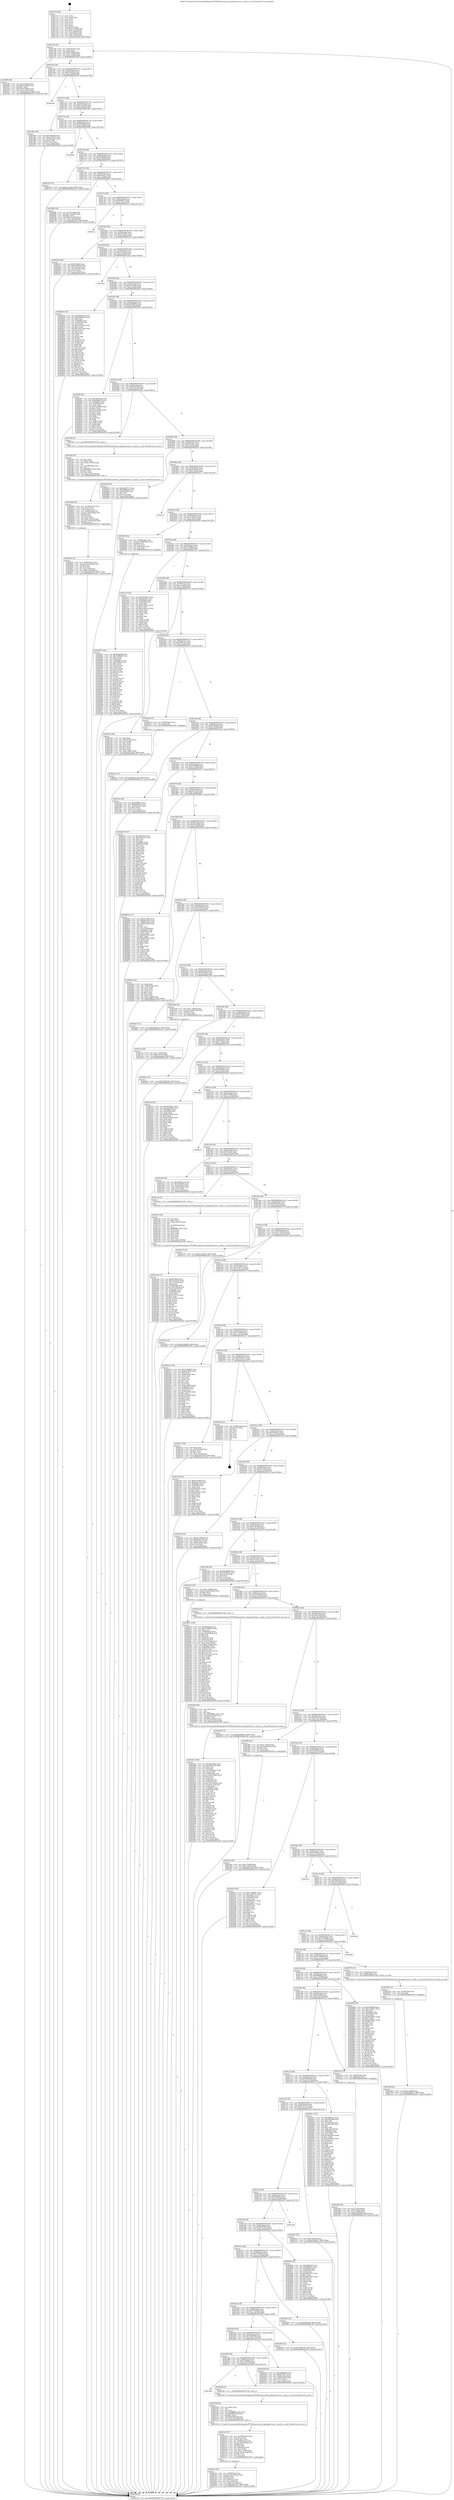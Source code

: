 digraph "0x401710" {
  label = "0x401710 (/mnt/c/Users/mathe/Desktop/tcc/POCII/binaries/extr_gitunpack-trees.c_mark_ce_used_Final-ollvm.out::main(0))"
  labelloc = "t"
  node[shape=record]

  Entry [label="",width=0.3,height=0.3,shape=circle,fillcolor=black,style=filled]
  "0x401742" [label="{
     0x401742 [32]\l
     | [instrs]\l
     &nbsp;&nbsp;0x401742 \<+6\>: mov -0x8c(%rbp),%eax\l
     &nbsp;&nbsp;0x401748 \<+2\>: mov %eax,%ecx\l
     &nbsp;&nbsp;0x40174a \<+6\>: sub $0x814eff9a,%ecx\l
     &nbsp;&nbsp;0x401750 \<+6\>: mov %eax,-0x90(%rbp)\l
     &nbsp;&nbsp;0x401756 \<+6\>: mov %ecx,-0x94(%rbp)\l
     &nbsp;&nbsp;0x40175c \<+6\>: je 0000000000401f69 \<main+0x859\>\l
  }"]
  "0x401f69" [label="{
     0x401f69 [34]\l
     | [instrs]\l
     &nbsp;&nbsp;0x401f69 \<+3\>: mov -0x5c(%rbp),%eax\l
     &nbsp;&nbsp;0x401f6c \<+5\>: sub $0x6c226bf2,%eax\l
     &nbsp;&nbsp;0x401f71 \<+3\>: add $0x1,%eax\l
     &nbsp;&nbsp;0x401f74 \<+5\>: add $0x6c226bf2,%eax\l
     &nbsp;&nbsp;0x401f79 \<+3\>: mov %eax,-0x5c(%rbp)\l
     &nbsp;&nbsp;0x401f7c \<+10\>: movl $0xdedae4d,-0x8c(%rbp)\l
     &nbsp;&nbsp;0x401f86 \<+5\>: jmp 0000000000402c00 \<main+0x14f0\>\l
  }"]
  "0x401762" [label="{
     0x401762 [28]\l
     | [instrs]\l
     &nbsp;&nbsp;0x401762 \<+5\>: jmp 0000000000401767 \<main+0x57\>\l
     &nbsp;&nbsp;0x401767 \<+6\>: mov -0x90(%rbp),%eax\l
     &nbsp;&nbsp;0x40176d \<+5\>: sub $0x81e89c2f,%eax\l
     &nbsp;&nbsp;0x401772 \<+6\>: mov %eax,-0x98(%rbp)\l
     &nbsp;&nbsp;0x401778 \<+6\>: je 0000000000402a38 \<main+0x1328\>\l
  }"]
  Exit [label="",width=0.3,height=0.3,shape=circle,fillcolor=black,style=filled,peripheries=2]
  "0x402a38" [label="{
     0x402a38\l
  }", style=dashed]
  "0x40177e" [label="{
     0x40177e [28]\l
     | [instrs]\l
     &nbsp;&nbsp;0x40177e \<+5\>: jmp 0000000000401783 \<main+0x73\>\l
     &nbsp;&nbsp;0x401783 \<+6\>: mov -0x90(%rbp),%eax\l
     &nbsp;&nbsp;0x401789 \<+5\>: sub $0x8c4da16d,%eax\l
     &nbsp;&nbsp;0x40178e \<+6\>: mov %eax,-0x9c(%rbp)\l
     &nbsp;&nbsp;0x401794 \<+6\>: je 0000000000401d8c \<main+0x67c\>\l
  }"]
  "0x402a1a" [label="{
     0x402a1a [15]\l
     | [instrs]\l
     &nbsp;&nbsp;0x402a1a \<+10\>: movl $0x60c31118,-0x8c(%rbp)\l
     &nbsp;&nbsp;0x402a24 \<+5\>: jmp 0000000000402c00 \<main+0x14f0\>\l
  }"]
  "0x401d8c" [label="{
     0x401d8c [30]\l
     | [instrs]\l
     &nbsp;&nbsp;0x401d8c \<+5\>: mov $0x5f34e2f0,%eax\l
     &nbsp;&nbsp;0x401d91 \<+5\>: mov $0xa1f1d34e,%ecx\l
     &nbsp;&nbsp;0x401d96 \<+3\>: mov -0x34(%rbp),%edx\l
     &nbsp;&nbsp;0x401d99 \<+3\>: cmp $0x2,%edx\l
     &nbsp;&nbsp;0x401d9c \<+3\>: cmovne %ecx,%eax\l
     &nbsp;&nbsp;0x401d9f \<+6\>: mov %eax,-0x8c(%rbp)\l
     &nbsp;&nbsp;0x401da5 \<+5\>: jmp 0000000000402c00 \<main+0x14f0\>\l
  }"]
  "0x40179a" [label="{
     0x40179a [28]\l
     | [instrs]\l
     &nbsp;&nbsp;0x40179a \<+5\>: jmp 000000000040179f \<main+0x8f\>\l
     &nbsp;&nbsp;0x40179f \<+6\>: mov -0x90(%rbp),%eax\l
     &nbsp;&nbsp;0x4017a5 \<+5\>: sub $0x958fa8bf,%eax\l
     &nbsp;&nbsp;0x4017aa \<+6\>: mov %eax,-0xa0(%rbp)\l
     &nbsp;&nbsp;0x4017b0 \<+6\>: je 0000000000402bd8 \<main+0x14c8\>\l
  }"]
  "0x402c00" [label="{
     0x402c00 [5]\l
     | [instrs]\l
     &nbsp;&nbsp;0x402c00 \<+5\>: jmp 0000000000401742 \<main+0x32\>\l
  }"]
  "0x401710" [label="{
     0x401710 [50]\l
     | [instrs]\l
     &nbsp;&nbsp;0x401710 \<+1\>: push %rbp\l
     &nbsp;&nbsp;0x401711 \<+3\>: mov %rsp,%rbp\l
     &nbsp;&nbsp;0x401714 \<+2\>: push %r15\l
     &nbsp;&nbsp;0x401716 \<+2\>: push %r14\l
     &nbsp;&nbsp;0x401718 \<+2\>: push %r13\l
     &nbsp;&nbsp;0x40171a \<+2\>: push %r12\l
     &nbsp;&nbsp;0x40171c \<+1\>: push %rbx\l
     &nbsp;&nbsp;0x40171d \<+7\>: sub $0x178,%rsp\l
     &nbsp;&nbsp;0x401724 \<+7\>: movl $0x0,-0x38(%rbp)\l
     &nbsp;&nbsp;0x40172b \<+3\>: mov %edi,-0x3c(%rbp)\l
     &nbsp;&nbsp;0x40172e \<+4\>: mov %rsi,-0x48(%rbp)\l
     &nbsp;&nbsp;0x401732 \<+3\>: mov -0x3c(%rbp),%edi\l
     &nbsp;&nbsp;0x401735 \<+3\>: mov %edi,-0x34(%rbp)\l
     &nbsp;&nbsp;0x401738 \<+10\>: movl $0x8c4da16d,-0x8c(%rbp)\l
  }"]
  "0x402947" [label="{
     0x402947 [142]\l
     | [instrs]\l
     &nbsp;&nbsp;0x402947 \<+5\>: mov $0x958fa8bf,%edx\l
     &nbsp;&nbsp;0x40294c \<+5\>: mov $0x73668c25,%esi\l
     &nbsp;&nbsp;0x402951 \<+3\>: mov $0x1,%r8b\l
     &nbsp;&nbsp;0x402954 \<+3\>: xor %r9d,%r9d\l
     &nbsp;&nbsp;0x402957 \<+8\>: mov 0x40506c,%r10d\l
     &nbsp;&nbsp;0x40295f \<+8\>: mov 0x405058,%r11d\l
     &nbsp;&nbsp;0x402967 \<+4\>: sub $0x1,%r9d\l
     &nbsp;&nbsp;0x40296b \<+3\>: mov %r10d,%ebx\l
     &nbsp;&nbsp;0x40296e \<+3\>: add %r9d,%ebx\l
     &nbsp;&nbsp;0x402971 \<+4\>: imul %ebx,%r10d\l
     &nbsp;&nbsp;0x402975 \<+4\>: and $0x1,%r10d\l
     &nbsp;&nbsp;0x402979 \<+4\>: cmp $0x0,%r10d\l
     &nbsp;&nbsp;0x40297d \<+4\>: sete %r14b\l
     &nbsp;&nbsp;0x402981 \<+4\>: cmp $0xa,%r11d\l
     &nbsp;&nbsp;0x402985 \<+4\>: setl %r15b\l
     &nbsp;&nbsp;0x402989 \<+3\>: mov %r14b,%r12b\l
     &nbsp;&nbsp;0x40298c \<+4\>: xor $0xff,%r12b\l
     &nbsp;&nbsp;0x402990 \<+3\>: mov %r15b,%r13b\l
     &nbsp;&nbsp;0x402993 \<+4\>: xor $0xff,%r13b\l
     &nbsp;&nbsp;0x402997 \<+4\>: xor $0x0,%r8b\l
     &nbsp;&nbsp;0x40299b \<+3\>: mov %r12b,%al\l
     &nbsp;&nbsp;0x40299e \<+2\>: and $0x0,%al\l
     &nbsp;&nbsp;0x4029a0 \<+3\>: and %r8b,%r14b\l
     &nbsp;&nbsp;0x4029a3 \<+3\>: mov %r13b,%cl\l
     &nbsp;&nbsp;0x4029a6 \<+3\>: and $0x0,%cl\l
     &nbsp;&nbsp;0x4029a9 \<+3\>: and %r8b,%r15b\l
     &nbsp;&nbsp;0x4029ac \<+3\>: or %r14b,%al\l
     &nbsp;&nbsp;0x4029af \<+3\>: or %r15b,%cl\l
     &nbsp;&nbsp;0x4029b2 \<+2\>: xor %cl,%al\l
     &nbsp;&nbsp;0x4029b4 \<+3\>: or %r13b,%r12b\l
     &nbsp;&nbsp;0x4029b7 \<+4\>: xor $0xff,%r12b\l
     &nbsp;&nbsp;0x4029bb \<+4\>: or $0x0,%r8b\l
     &nbsp;&nbsp;0x4029bf \<+3\>: and %r8b,%r12b\l
     &nbsp;&nbsp;0x4029c2 \<+3\>: or %r12b,%al\l
     &nbsp;&nbsp;0x4029c5 \<+2\>: test $0x1,%al\l
     &nbsp;&nbsp;0x4029c7 \<+3\>: cmovne %esi,%edx\l
     &nbsp;&nbsp;0x4029ca \<+6\>: mov %edx,-0x8c(%rbp)\l
     &nbsp;&nbsp;0x4029d0 \<+5\>: jmp 0000000000402c00 \<main+0x14f0\>\l
  }"]
  "0x402bd8" [label="{
     0x402bd8\l
  }", style=dashed]
  "0x4017b6" [label="{
     0x4017b6 [28]\l
     | [instrs]\l
     &nbsp;&nbsp;0x4017b6 \<+5\>: jmp 00000000004017bb \<main+0xab\>\l
     &nbsp;&nbsp;0x4017bb \<+6\>: mov -0x90(%rbp),%eax\l
     &nbsp;&nbsp;0x4017c1 \<+5\>: sub $0x99b28b9b,%eax\l
     &nbsp;&nbsp;0x4017c6 \<+6\>: mov %eax,-0xa4(%rbp)\l
     &nbsp;&nbsp;0x4017cc \<+6\>: je 0000000000402743 \<main+0x1033\>\l
  }"]
  "0x40278f" [label="{
     0x40278f [25]\l
     | [instrs]\l
     &nbsp;&nbsp;0x40278f \<+10\>: movl $0x0,-0x88(%rbp)\l
     &nbsp;&nbsp;0x402799 \<+10\>: movl $0x250fbcdc,-0x8c(%rbp)\l
     &nbsp;&nbsp;0x4027a3 \<+5\>: jmp 0000000000402c00 \<main+0x14f0\>\l
  }"]
  "0x402743" [label="{
     0x402743 [15]\l
     | [instrs]\l
     &nbsp;&nbsp;0x402743 \<+10\>: movl $0xccece6c0,-0x8c(%rbp)\l
     &nbsp;&nbsp;0x40274d \<+5\>: jmp 0000000000402c00 \<main+0x14f0\>\l
  }"]
  "0x4017d2" [label="{
     0x4017d2 [28]\l
     | [instrs]\l
     &nbsp;&nbsp;0x4017d2 \<+5\>: jmp 00000000004017d7 \<main+0xc7\>\l
     &nbsp;&nbsp;0x4017d7 \<+6\>: mov -0x90(%rbp),%eax\l
     &nbsp;&nbsp;0x4017dd \<+5\>: sub $0x9dc9eac7,%eax\l
     &nbsp;&nbsp;0x4017e2 \<+6\>: mov %eax,-0xa8(%rbp)\l
     &nbsp;&nbsp;0x4017e8 \<+6\>: je 00000000004026f6 \<main+0xfe6\>\l
  }"]
  "0x402783" [label="{
     0x402783 [12]\l
     | [instrs]\l
     &nbsp;&nbsp;0x402783 \<+4\>: mov -0x58(%rbp),%rsi\l
     &nbsp;&nbsp;0x402787 \<+3\>: mov %rsi,%rdi\l
     &nbsp;&nbsp;0x40278a \<+5\>: call 0000000000401030 \<free@plt\>\l
     | [calls]\l
     &nbsp;&nbsp;0x401030 \{1\} (unknown)\l
  }"]
  "0x4026f6" [label="{
     0x4026f6 [34]\l
     | [instrs]\l
     &nbsp;&nbsp;0x4026f6 \<+3\>: mov -0x7c(%rbp),%eax\l
     &nbsp;&nbsp;0x4026f9 \<+5\>: sub $0xbc21cb89,%eax\l
     &nbsp;&nbsp;0x4026fe \<+3\>: add $0x1,%eax\l
     &nbsp;&nbsp;0x402701 \<+5\>: add $0xbc21cb89,%eax\l
     &nbsp;&nbsp;0x402706 \<+3\>: mov %eax,-0x7c(%rbp)\l
     &nbsp;&nbsp;0x402709 \<+10\>: movl $0xa0f32787,-0x8c(%rbp)\l
     &nbsp;&nbsp;0x402713 \<+5\>: jmp 0000000000402c00 \<main+0x14f0\>\l
  }"]
  "0x4017ee" [label="{
     0x4017ee [28]\l
     | [instrs]\l
     &nbsp;&nbsp;0x4017ee \<+5\>: jmp 00000000004017f3 \<main+0xe3\>\l
     &nbsp;&nbsp;0x4017f3 \<+6\>: mov -0x90(%rbp),%eax\l
     &nbsp;&nbsp;0x4017f9 \<+5\>: sub $0x9fef8257,%eax\l
     &nbsp;&nbsp;0x4017fe \<+6\>: mov %eax,-0xac(%rbp)\l
     &nbsp;&nbsp;0x401804 \<+6\>: je 0000000000402acc \<main+0x13bc\>\l
  }"]
  "0x402451" [label="{
     0x402451 [185]\l
     | [instrs]\l
     &nbsp;&nbsp;0x402451 \<+5\>: mov $0x4d334ae1,%ecx\l
     &nbsp;&nbsp;0x402456 \<+5\>: mov $0x345a319f,%edx\l
     &nbsp;&nbsp;0x40245b \<+3\>: mov $0x1,%sil\l
     &nbsp;&nbsp;0x40245e \<+2\>: xor %edi,%edi\l
     &nbsp;&nbsp;0x402460 \<+7\>: mov -0x18c(%rbp),%r8d\l
     &nbsp;&nbsp;0x402467 \<+4\>: imul %eax,%r8d\l
     &nbsp;&nbsp;0x40246b \<+4\>: mov -0x68(%rbp),%r9\l
     &nbsp;&nbsp;0x40246f \<+4\>: movslq -0x6c(%rbp),%r10\l
     &nbsp;&nbsp;0x402473 \<+4\>: shl $0x4,%r10\l
     &nbsp;&nbsp;0x402477 \<+3\>: add %r10,%r9\l
     &nbsp;&nbsp;0x40247a \<+4\>: mov 0x8(%r9),%r9\l
     &nbsp;&nbsp;0x40247e \<+4\>: mov 0x8(%r9),%r9\l
     &nbsp;&nbsp;0x402482 \<+4\>: movslq -0x7c(%rbp),%r10\l
     &nbsp;&nbsp;0x402486 \<+4\>: mov (%r9,%r10,8),%r9\l
     &nbsp;&nbsp;0x40248a \<+3\>: mov %r8d,(%r9)\l
     &nbsp;&nbsp;0x40248d \<+7\>: mov 0x40506c,%eax\l
     &nbsp;&nbsp;0x402494 \<+8\>: mov 0x405058,%r8d\l
     &nbsp;&nbsp;0x40249c \<+3\>: sub $0x1,%edi\l
     &nbsp;&nbsp;0x40249f \<+3\>: mov %eax,%r11d\l
     &nbsp;&nbsp;0x4024a2 \<+3\>: add %edi,%r11d\l
     &nbsp;&nbsp;0x4024a5 \<+4\>: imul %r11d,%eax\l
     &nbsp;&nbsp;0x4024a9 \<+3\>: and $0x1,%eax\l
     &nbsp;&nbsp;0x4024ac \<+3\>: cmp $0x0,%eax\l
     &nbsp;&nbsp;0x4024af \<+3\>: sete %bl\l
     &nbsp;&nbsp;0x4024b2 \<+4\>: cmp $0xa,%r8d\l
     &nbsp;&nbsp;0x4024b6 \<+4\>: setl %r14b\l
     &nbsp;&nbsp;0x4024ba \<+3\>: mov %bl,%r15b\l
     &nbsp;&nbsp;0x4024bd \<+4\>: xor $0xff,%r15b\l
     &nbsp;&nbsp;0x4024c1 \<+3\>: mov %r14b,%r12b\l
     &nbsp;&nbsp;0x4024c4 \<+4\>: xor $0xff,%r12b\l
     &nbsp;&nbsp;0x4024c8 \<+4\>: xor $0x0,%sil\l
     &nbsp;&nbsp;0x4024cc \<+3\>: mov %r15b,%r13b\l
     &nbsp;&nbsp;0x4024cf \<+4\>: and $0x0,%r13b\l
     &nbsp;&nbsp;0x4024d3 \<+3\>: and %sil,%bl\l
     &nbsp;&nbsp;0x4024d6 \<+3\>: mov %r12b,%al\l
     &nbsp;&nbsp;0x4024d9 \<+2\>: and $0x0,%al\l
     &nbsp;&nbsp;0x4024db \<+3\>: and %sil,%r14b\l
     &nbsp;&nbsp;0x4024de \<+3\>: or %bl,%r13b\l
     &nbsp;&nbsp;0x4024e1 \<+3\>: or %r14b,%al\l
     &nbsp;&nbsp;0x4024e4 \<+3\>: xor %al,%r13b\l
     &nbsp;&nbsp;0x4024e7 \<+3\>: or %r12b,%r15b\l
     &nbsp;&nbsp;0x4024ea \<+4\>: xor $0xff,%r15b\l
     &nbsp;&nbsp;0x4024ee \<+4\>: or $0x0,%sil\l
     &nbsp;&nbsp;0x4024f2 \<+3\>: and %sil,%r15b\l
     &nbsp;&nbsp;0x4024f5 \<+3\>: or %r15b,%r13b\l
     &nbsp;&nbsp;0x4024f8 \<+4\>: test $0x1,%r13b\l
     &nbsp;&nbsp;0x4024fc \<+3\>: cmovne %edx,%ecx\l
     &nbsp;&nbsp;0x4024ff \<+6\>: mov %ecx,-0x8c(%rbp)\l
     &nbsp;&nbsp;0x402505 \<+5\>: jmp 0000000000402c00 \<main+0x14f0\>\l
  }"]
  "0x402acc" [label="{
     0x402acc\l
  }", style=dashed]
  "0x40180a" [label="{
     0x40180a [28]\l
     | [instrs]\l
     &nbsp;&nbsp;0x40180a \<+5\>: jmp 000000000040180f \<main+0xff\>\l
     &nbsp;&nbsp;0x40180f \<+6\>: mov -0x90(%rbp),%eax\l
     &nbsp;&nbsp;0x401815 \<+5\>: sub $0xa0f32787,%eax\l
     &nbsp;&nbsp;0x40181a \<+6\>: mov %eax,-0xb0(%rbp)\l
     &nbsp;&nbsp;0x401820 \<+6\>: je 0000000000402219 \<main+0xb09\>\l
  }"]
  "0x402429" [label="{
     0x402429 [40]\l
     | [instrs]\l
     &nbsp;&nbsp;0x402429 \<+5\>: mov $0x2,%ecx\l
     &nbsp;&nbsp;0x40242e \<+1\>: cltd\l
     &nbsp;&nbsp;0x40242f \<+2\>: idiv %ecx\l
     &nbsp;&nbsp;0x402431 \<+6\>: imul $0xfffffffe,%edx,%ecx\l
     &nbsp;&nbsp;0x402437 \<+6\>: sub $0xeac42a05,%ecx\l
     &nbsp;&nbsp;0x40243d \<+3\>: add $0x1,%ecx\l
     &nbsp;&nbsp;0x402440 \<+6\>: add $0xeac42a05,%ecx\l
     &nbsp;&nbsp;0x402446 \<+6\>: mov %ecx,-0x18c(%rbp)\l
     &nbsp;&nbsp;0x40244c \<+5\>: call 0000000000401160 \<next_i\>\l
     | [calls]\l
     &nbsp;&nbsp;0x401160 \{1\} (/mnt/c/Users/mathe/Desktop/tcc/POCII/binaries/extr_gitunpack-trees.c_mark_ce_used_Final-ollvm.out::next_i)\l
  }"]
  "0x402219" [label="{
     0x402219 [30]\l
     | [instrs]\l
     &nbsp;&nbsp;0x402219 \<+5\>: mov $0xf35bbe5,%eax\l
     &nbsp;&nbsp;0x40221e \<+5\>: mov $0xda186580,%ecx\l
     &nbsp;&nbsp;0x402223 \<+3\>: mov -0x7c(%rbp),%edx\l
     &nbsp;&nbsp;0x402226 \<+3\>: cmp -0x78(%rbp),%edx\l
     &nbsp;&nbsp;0x402229 \<+3\>: cmovl %ecx,%eax\l
     &nbsp;&nbsp;0x40222c \<+6\>: mov %eax,-0x8c(%rbp)\l
     &nbsp;&nbsp;0x402232 \<+5\>: jmp 0000000000402c00 \<main+0x14f0\>\l
  }"]
  "0x401826" [label="{
     0x401826 [28]\l
     | [instrs]\l
     &nbsp;&nbsp;0x401826 \<+5\>: jmp 000000000040182b \<main+0x11b\>\l
     &nbsp;&nbsp;0x40182b \<+6\>: mov -0x90(%rbp),%eax\l
     &nbsp;&nbsp;0x401831 \<+5\>: sub $0xa1f1d34e,%eax\l
     &nbsp;&nbsp;0x401836 \<+6\>: mov %eax,-0xb4(%rbp)\l
     &nbsp;&nbsp;0x40183c \<+6\>: je 0000000000401daa \<main+0x69a\>\l
  }"]
  "0x4022d7" [label="{
     0x4022d7 [194]\l
     | [instrs]\l
     &nbsp;&nbsp;0x4022d7 \<+5\>: mov $0x5d5b2ba,%ecx\l
     &nbsp;&nbsp;0x4022dc \<+5\>: mov $0x757d384b,%edx\l
     &nbsp;&nbsp;0x4022e1 \<+3\>: mov $0x1,%sil\l
     &nbsp;&nbsp;0x4022e4 \<+4\>: mov -0x68(%rbp),%rdi\l
     &nbsp;&nbsp;0x4022e8 \<+4\>: movslq -0x6c(%rbp),%r8\l
     &nbsp;&nbsp;0x4022ec \<+4\>: shl $0x4,%r8\l
     &nbsp;&nbsp;0x4022f0 \<+3\>: add %r8,%rdi\l
     &nbsp;&nbsp;0x4022f3 \<+4\>: mov 0x8(%rdi),%rdi\l
     &nbsp;&nbsp;0x4022f7 \<+4\>: mov 0x8(%rdi),%rdi\l
     &nbsp;&nbsp;0x4022fb \<+4\>: movslq -0x7c(%rbp),%r8\l
     &nbsp;&nbsp;0x4022ff \<+4\>: mov %rax,(%rdi,%r8,8)\l
     &nbsp;&nbsp;0x402303 \<+10\>: movl $0x0,-0x84(%rbp)\l
     &nbsp;&nbsp;0x40230d \<+8\>: mov 0x40506c,%r9d\l
     &nbsp;&nbsp;0x402315 \<+8\>: mov 0x405058,%r10d\l
     &nbsp;&nbsp;0x40231d \<+3\>: mov %r9d,%r11d\l
     &nbsp;&nbsp;0x402320 \<+7\>: add $0x316ea332,%r11d\l
     &nbsp;&nbsp;0x402327 \<+4\>: sub $0x1,%r11d\l
     &nbsp;&nbsp;0x40232b \<+7\>: sub $0x316ea332,%r11d\l
     &nbsp;&nbsp;0x402332 \<+4\>: imul %r11d,%r9d\l
     &nbsp;&nbsp;0x402336 \<+4\>: and $0x1,%r9d\l
     &nbsp;&nbsp;0x40233a \<+4\>: cmp $0x0,%r9d\l
     &nbsp;&nbsp;0x40233e \<+3\>: sete %bl\l
     &nbsp;&nbsp;0x402341 \<+4\>: cmp $0xa,%r10d\l
     &nbsp;&nbsp;0x402345 \<+4\>: setl %r14b\l
     &nbsp;&nbsp;0x402349 \<+3\>: mov %bl,%r15b\l
     &nbsp;&nbsp;0x40234c \<+4\>: xor $0xff,%r15b\l
     &nbsp;&nbsp;0x402350 \<+3\>: mov %r14b,%r12b\l
     &nbsp;&nbsp;0x402353 \<+4\>: xor $0xff,%r12b\l
     &nbsp;&nbsp;0x402357 \<+4\>: xor $0x0,%sil\l
     &nbsp;&nbsp;0x40235b \<+3\>: mov %r15b,%r13b\l
     &nbsp;&nbsp;0x40235e \<+4\>: and $0x0,%r13b\l
     &nbsp;&nbsp;0x402362 \<+3\>: and %sil,%bl\l
     &nbsp;&nbsp;0x402365 \<+3\>: mov %r12b,%al\l
     &nbsp;&nbsp;0x402368 \<+2\>: and $0x0,%al\l
     &nbsp;&nbsp;0x40236a \<+3\>: and %sil,%r14b\l
     &nbsp;&nbsp;0x40236d \<+3\>: or %bl,%r13b\l
     &nbsp;&nbsp;0x402370 \<+3\>: or %r14b,%al\l
     &nbsp;&nbsp;0x402373 \<+3\>: xor %al,%r13b\l
     &nbsp;&nbsp;0x402376 \<+3\>: or %r12b,%r15b\l
     &nbsp;&nbsp;0x402379 \<+4\>: xor $0xff,%r15b\l
     &nbsp;&nbsp;0x40237d \<+4\>: or $0x0,%sil\l
     &nbsp;&nbsp;0x402381 \<+3\>: and %sil,%r15b\l
     &nbsp;&nbsp;0x402384 \<+3\>: or %r15b,%r13b\l
     &nbsp;&nbsp;0x402387 \<+4\>: test $0x1,%r13b\l
     &nbsp;&nbsp;0x40238b \<+3\>: cmovne %edx,%ecx\l
     &nbsp;&nbsp;0x40238e \<+6\>: mov %ecx,-0x8c(%rbp)\l
     &nbsp;&nbsp;0x402394 \<+5\>: jmp 0000000000402c00 \<main+0x14f0\>\l
  }"]
  "0x401daa" [label="{
     0x401daa\l
  }", style=dashed]
  "0x401842" [label="{
     0x401842 [28]\l
     | [instrs]\l
     &nbsp;&nbsp;0x401842 \<+5\>: jmp 0000000000401847 \<main+0x137\>\l
     &nbsp;&nbsp;0x401847 \<+6\>: mov -0x90(%rbp),%eax\l
     &nbsp;&nbsp;0x40184d \<+5\>: sub $0xa4a8ac5b,%eax\l
     &nbsp;&nbsp;0x401852 \<+6\>: mov %eax,-0xb8(%rbp)\l
     &nbsp;&nbsp;0x401858 \<+6\>: je 0000000000402654 \<main+0xf44\>\l
  }"]
  "0x4021ec" [label="{
     0x4021ec [45]\l
     | [instrs]\l
     &nbsp;&nbsp;0x4021ec \<+4\>: mov -0x68(%rbp),%rsi\l
     &nbsp;&nbsp;0x4021f0 \<+4\>: movslq -0x6c(%rbp),%rdi\l
     &nbsp;&nbsp;0x4021f4 \<+4\>: shl $0x4,%rdi\l
     &nbsp;&nbsp;0x4021f8 \<+3\>: add %rdi,%rsi\l
     &nbsp;&nbsp;0x4021fb \<+4\>: mov 0x8(%rsi),%rsi\l
     &nbsp;&nbsp;0x4021ff \<+4\>: mov %rax,0x8(%rsi)\l
     &nbsp;&nbsp;0x402203 \<+7\>: movl $0x0,-0x7c(%rbp)\l
     &nbsp;&nbsp;0x40220a \<+10\>: movl $0xa0f32787,-0x8c(%rbp)\l
     &nbsp;&nbsp;0x402214 \<+5\>: jmp 0000000000402c00 \<main+0x14f0\>\l
  }"]
  "0x402654" [label="{
     0x402654 [147]\l
     | [instrs]\l
     &nbsp;&nbsp;0x402654 \<+5\>: mov $0x4d602c0d,%eax\l
     &nbsp;&nbsp;0x402659 \<+5\>: mov $0xe8369318,%ecx\l
     &nbsp;&nbsp;0x40265e \<+2\>: mov $0x1,%dl\l
     &nbsp;&nbsp;0x402660 \<+7\>: mov 0x40506c,%esi\l
     &nbsp;&nbsp;0x402667 \<+7\>: mov 0x405058,%edi\l
     &nbsp;&nbsp;0x40266e \<+3\>: mov %esi,%r8d\l
     &nbsp;&nbsp;0x402671 \<+7\>: sub $0x7252c3a8,%r8d\l
     &nbsp;&nbsp;0x402678 \<+4\>: sub $0x1,%r8d\l
     &nbsp;&nbsp;0x40267c \<+7\>: add $0x7252c3a8,%r8d\l
     &nbsp;&nbsp;0x402683 \<+4\>: imul %r8d,%esi\l
     &nbsp;&nbsp;0x402687 \<+3\>: and $0x1,%esi\l
     &nbsp;&nbsp;0x40268a \<+3\>: cmp $0x0,%esi\l
     &nbsp;&nbsp;0x40268d \<+4\>: sete %r9b\l
     &nbsp;&nbsp;0x402691 \<+3\>: cmp $0xa,%edi\l
     &nbsp;&nbsp;0x402694 \<+4\>: setl %r10b\l
     &nbsp;&nbsp;0x402698 \<+3\>: mov %r9b,%r11b\l
     &nbsp;&nbsp;0x40269b \<+4\>: xor $0xff,%r11b\l
     &nbsp;&nbsp;0x40269f \<+3\>: mov %r10b,%bl\l
     &nbsp;&nbsp;0x4026a2 \<+3\>: xor $0xff,%bl\l
     &nbsp;&nbsp;0x4026a5 \<+3\>: xor $0x0,%dl\l
     &nbsp;&nbsp;0x4026a8 \<+3\>: mov %r11b,%r14b\l
     &nbsp;&nbsp;0x4026ab \<+4\>: and $0x0,%r14b\l
     &nbsp;&nbsp;0x4026af \<+3\>: and %dl,%r9b\l
     &nbsp;&nbsp;0x4026b2 \<+3\>: mov %bl,%r15b\l
     &nbsp;&nbsp;0x4026b5 \<+4\>: and $0x0,%r15b\l
     &nbsp;&nbsp;0x4026b9 \<+3\>: and %dl,%r10b\l
     &nbsp;&nbsp;0x4026bc \<+3\>: or %r9b,%r14b\l
     &nbsp;&nbsp;0x4026bf \<+3\>: or %r10b,%r15b\l
     &nbsp;&nbsp;0x4026c2 \<+3\>: xor %r15b,%r14b\l
     &nbsp;&nbsp;0x4026c5 \<+3\>: or %bl,%r11b\l
     &nbsp;&nbsp;0x4026c8 \<+4\>: xor $0xff,%r11b\l
     &nbsp;&nbsp;0x4026cc \<+3\>: or $0x0,%dl\l
     &nbsp;&nbsp;0x4026cf \<+3\>: and %dl,%r11b\l
     &nbsp;&nbsp;0x4026d2 \<+3\>: or %r11b,%r14b\l
     &nbsp;&nbsp;0x4026d5 \<+4\>: test $0x1,%r14b\l
     &nbsp;&nbsp;0x4026d9 \<+3\>: cmovne %ecx,%eax\l
     &nbsp;&nbsp;0x4026dc \<+6\>: mov %eax,-0x8c(%rbp)\l
     &nbsp;&nbsp;0x4026e2 \<+5\>: jmp 0000000000402c00 \<main+0x14f0\>\l
  }"]
  "0x40185e" [label="{
     0x40185e [28]\l
     | [instrs]\l
     &nbsp;&nbsp;0x40185e \<+5\>: jmp 0000000000401863 \<main+0x153\>\l
     &nbsp;&nbsp;0x401863 \<+6\>: mov -0x90(%rbp),%eax\l
     &nbsp;&nbsp;0x401869 \<+5\>: sub $0xa9808609,%eax\l
     &nbsp;&nbsp;0x40186e \<+6\>: mov %eax,-0xbc(%rbp)\l
     &nbsp;&nbsp;0x401874 \<+6\>: je 00000000004025f9 \<main+0xee9\>\l
  }"]
  "0x4021b3" [label="{
     0x4021b3 [57]\l
     | [instrs]\l
     &nbsp;&nbsp;0x4021b3 \<+6\>: mov -0x188(%rbp),%ecx\l
     &nbsp;&nbsp;0x4021b9 \<+3\>: imul %eax,%ecx\l
     &nbsp;&nbsp;0x4021bc \<+3\>: movslq %ecx,%rsi\l
     &nbsp;&nbsp;0x4021bf \<+4\>: mov -0x68(%rbp),%rdi\l
     &nbsp;&nbsp;0x4021c3 \<+4\>: movslq -0x6c(%rbp),%r8\l
     &nbsp;&nbsp;0x4021c7 \<+4\>: shl $0x4,%r8\l
     &nbsp;&nbsp;0x4021cb \<+3\>: add %r8,%rdi\l
     &nbsp;&nbsp;0x4021ce \<+4\>: mov 0x8(%rdi),%rdi\l
     &nbsp;&nbsp;0x4021d2 \<+3\>: mov %rsi,(%rdi)\l
     &nbsp;&nbsp;0x4021d5 \<+7\>: movl $0x1,-0x78(%rbp)\l
     &nbsp;&nbsp;0x4021dc \<+4\>: movslq -0x78(%rbp),%rsi\l
     &nbsp;&nbsp;0x4021e0 \<+4\>: shl $0x3,%rsi\l
     &nbsp;&nbsp;0x4021e4 \<+3\>: mov %rsi,%rdi\l
     &nbsp;&nbsp;0x4021e7 \<+5\>: call 0000000000401050 \<malloc@plt\>\l
     | [calls]\l
     &nbsp;&nbsp;0x401050 \{1\} (unknown)\l
  }"]
  "0x4025f9" [label="{
     0x4025f9 [91]\l
     | [instrs]\l
     &nbsp;&nbsp;0x4025f9 \<+5\>: mov $0x4d602c0d,%eax\l
     &nbsp;&nbsp;0x4025fe \<+5\>: mov $0xa4a8ac5b,%ecx\l
     &nbsp;&nbsp;0x402603 \<+7\>: mov 0x40506c,%edx\l
     &nbsp;&nbsp;0x40260a \<+7\>: mov 0x405058,%esi\l
     &nbsp;&nbsp;0x402611 \<+2\>: mov %edx,%edi\l
     &nbsp;&nbsp;0x402613 \<+6\>: sub $0x7cadc9b4,%edi\l
     &nbsp;&nbsp;0x402619 \<+3\>: sub $0x1,%edi\l
     &nbsp;&nbsp;0x40261c \<+6\>: add $0x7cadc9b4,%edi\l
     &nbsp;&nbsp;0x402622 \<+3\>: imul %edi,%edx\l
     &nbsp;&nbsp;0x402625 \<+3\>: and $0x1,%edx\l
     &nbsp;&nbsp;0x402628 \<+3\>: cmp $0x0,%edx\l
     &nbsp;&nbsp;0x40262b \<+4\>: sete %r8b\l
     &nbsp;&nbsp;0x40262f \<+3\>: cmp $0xa,%esi\l
     &nbsp;&nbsp;0x402632 \<+4\>: setl %r9b\l
     &nbsp;&nbsp;0x402636 \<+3\>: mov %r8b,%r10b\l
     &nbsp;&nbsp;0x402639 \<+3\>: and %r9b,%r10b\l
     &nbsp;&nbsp;0x40263c \<+3\>: xor %r9b,%r8b\l
     &nbsp;&nbsp;0x40263f \<+3\>: or %r8b,%r10b\l
     &nbsp;&nbsp;0x402642 \<+4\>: test $0x1,%r10b\l
     &nbsp;&nbsp;0x402646 \<+3\>: cmovne %ecx,%eax\l
     &nbsp;&nbsp;0x402649 \<+6\>: mov %eax,-0x8c(%rbp)\l
     &nbsp;&nbsp;0x40264f \<+5\>: jmp 0000000000402c00 \<main+0x14f0\>\l
  }"]
  "0x40187a" [label="{
     0x40187a [28]\l
     | [instrs]\l
     &nbsp;&nbsp;0x40187a \<+5\>: jmp 000000000040187f \<main+0x16f\>\l
     &nbsp;&nbsp;0x40187f \<+6\>: mov -0x90(%rbp),%eax\l
     &nbsp;&nbsp;0x401885 \<+5\>: sub $0xb654a79f,%eax\l
     &nbsp;&nbsp;0x40188a \<+6\>: mov %eax,-0xc0(%rbp)\l
     &nbsp;&nbsp;0x401890 \<+6\>: je 0000000000401fda \<main+0x8ca\>\l
  }"]
  "0x40218b" [label="{
     0x40218b [40]\l
     | [instrs]\l
     &nbsp;&nbsp;0x40218b \<+5\>: mov $0x2,%ecx\l
     &nbsp;&nbsp;0x402190 \<+1\>: cltd\l
     &nbsp;&nbsp;0x402191 \<+2\>: idiv %ecx\l
     &nbsp;&nbsp;0x402193 \<+6\>: imul $0xfffffffe,%edx,%ecx\l
     &nbsp;&nbsp;0x402199 \<+6\>: sub $0xb56b322b,%ecx\l
     &nbsp;&nbsp;0x40219f \<+3\>: add $0x1,%ecx\l
     &nbsp;&nbsp;0x4021a2 \<+6\>: add $0xb56b322b,%ecx\l
     &nbsp;&nbsp;0x4021a8 \<+6\>: mov %ecx,-0x188(%rbp)\l
     &nbsp;&nbsp;0x4021ae \<+5\>: call 0000000000401160 \<next_i\>\l
     | [calls]\l
     &nbsp;&nbsp;0x401160 \{1\} (/mnt/c/Users/mathe/Desktop/tcc/POCII/binaries/extr_gitunpack-trees.c_mark_ce_used_Final-ollvm.out::next_i)\l
  }"]
  "0x401fda" [label="{
     0x401fda [5]\l
     | [instrs]\l
     &nbsp;&nbsp;0x401fda \<+5\>: call 0000000000401160 \<next_i\>\l
     | [calls]\l
     &nbsp;&nbsp;0x401160 \{1\} (/mnt/c/Users/mathe/Desktop/tcc/POCII/binaries/extr_gitunpack-trees.c_mark_ce_used_Final-ollvm.out::next_i)\l
  }"]
  "0x401896" [label="{
     0x401896 [28]\l
     | [instrs]\l
     &nbsp;&nbsp;0x401896 \<+5\>: jmp 000000000040189b \<main+0x18b\>\l
     &nbsp;&nbsp;0x40189b \<+6\>: mov -0x90(%rbp),%eax\l
     &nbsp;&nbsp;0x4018a1 \<+5\>: sub $0xb82c30ec,%eax\l
     &nbsp;&nbsp;0x4018a6 \<+6\>: mov %eax,-0xc4(%rbp)\l
     &nbsp;&nbsp;0x4018ac \<+6\>: je 0000000000402878 \<main+0x1168\>\l
  }"]
  "0x401d82" [label="{
     0x401d82\l
  }", style=dashed]
  "0x402878" [label="{
     0x402878 [30]\l
     | [instrs]\l
     &nbsp;&nbsp;0x402878 \<+5\>: mov $0xcd04c711,%eax\l
     &nbsp;&nbsp;0x40287d \<+5\>: mov $0x5999fbe6,%ecx\l
     &nbsp;&nbsp;0x402882 \<+3\>: mov -0x29(%rbp),%dl\l
     &nbsp;&nbsp;0x402885 \<+3\>: test $0x1,%dl\l
     &nbsp;&nbsp;0x402888 \<+3\>: cmovne %ecx,%eax\l
     &nbsp;&nbsp;0x40288b \<+6\>: mov %eax,-0x8c(%rbp)\l
     &nbsp;&nbsp;0x402891 \<+5\>: jmp 0000000000402c00 \<main+0x14f0\>\l
  }"]
  "0x4018b2" [label="{
     0x4018b2 [28]\l
     | [instrs]\l
     &nbsp;&nbsp;0x4018b2 \<+5\>: jmp 00000000004018b7 \<main+0x1a7\>\l
     &nbsp;&nbsp;0x4018b7 \<+6\>: mov -0x90(%rbp),%eax\l
     &nbsp;&nbsp;0x4018bd \<+5\>: sub $0xbf1df2dc,%eax\l
     &nbsp;&nbsp;0x4018c2 \<+6\>: mov %eax,-0xc8(%rbp)\l
     &nbsp;&nbsp;0x4018c8 \<+6\>: je 0000000000402a77 \<main+0x1367\>\l
  }"]
  "0x402186" [label="{
     0x402186 [5]\l
     | [instrs]\l
     &nbsp;&nbsp;0x402186 \<+5\>: call 0000000000401160 \<next_i\>\l
     | [calls]\l
     &nbsp;&nbsp;0x401160 \{1\} (/mnt/c/Users/mathe/Desktop/tcc/POCII/binaries/extr_gitunpack-trees.c_mark_ce_used_Final-ollvm.out::next_i)\l
  }"]
  "0x402a77" [label="{
     0x402a77\l
  }", style=dashed]
  "0x4018ce" [label="{
     0x4018ce [28]\l
     | [instrs]\l
     &nbsp;&nbsp;0x4018ce \<+5\>: jmp 00000000004018d3 \<main+0x1c3\>\l
     &nbsp;&nbsp;0x4018d3 \<+6\>: mov -0x90(%rbp),%eax\l
     &nbsp;&nbsp;0x4018d9 \<+5\>: sub $0xc1b63fa1,%eax\l
     &nbsp;&nbsp;0x4018de \<+6\>: mov %eax,-0xcc(%rbp)\l
     &nbsp;&nbsp;0x4018e4 \<+6\>: je 0000000000402929 \<main+0x1219\>\l
  }"]
  "0x401d66" [label="{
     0x401d66 [28]\l
     | [instrs]\l
     &nbsp;&nbsp;0x401d66 \<+5\>: jmp 0000000000401d6b \<main+0x65b\>\l
     &nbsp;&nbsp;0x401d6b \<+6\>: mov -0x90(%rbp),%eax\l
     &nbsp;&nbsp;0x401d71 \<+5\>: sub $0x7a278022,%eax\l
     &nbsp;&nbsp;0x401d76 \<+6\>: mov %eax,-0x174(%rbp)\l
     &nbsp;&nbsp;0x401d7c \<+6\>: je 0000000000402186 \<main+0xa76\>\l
  }"]
  "0x402929" [label="{
     0x402929 [30]\l
     | [instrs]\l
     &nbsp;&nbsp;0x402929 \<+4\>: mov -0x68(%rbp),%rax\l
     &nbsp;&nbsp;0x40292d \<+7\>: movslq -0x88(%rbp),%rcx\l
     &nbsp;&nbsp;0x402934 \<+4\>: shl $0x4,%rcx\l
     &nbsp;&nbsp;0x402938 \<+3\>: add %rcx,%rax\l
     &nbsp;&nbsp;0x40293b \<+4\>: mov 0x8(%rax),%rax\l
     &nbsp;&nbsp;0x40293f \<+3\>: mov %rax,%rdi\l
     &nbsp;&nbsp;0x402942 \<+5\>: call 0000000000401030 \<free@plt\>\l
     | [calls]\l
     &nbsp;&nbsp;0x401030 \{1\} (unknown)\l
  }"]
  "0x4018ea" [label="{
     0x4018ea [28]\l
     | [instrs]\l
     &nbsp;&nbsp;0x4018ea \<+5\>: jmp 00000000004018ef \<main+0x1df\>\l
     &nbsp;&nbsp;0x4018ef \<+6\>: mov -0x90(%rbp),%eax\l
     &nbsp;&nbsp;0x4018f5 \<+5\>: sub $0xc43a8f6a,%eax\l
     &nbsp;&nbsp;0x4018fa \<+6\>: mov %eax,-0xd0(%rbp)\l
     &nbsp;&nbsp;0x401900 \<+6\>: je 0000000000401e57 \<main+0x747\>\l
  }"]
  "0x4023a8" [label="{
     0x4023a8 [33]\l
     | [instrs]\l
     &nbsp;&nbsp;0x4023a8 \<+5\>: mov $0xa9808609,%eax\l
     &nbsp;&nbsp;0x4023ad \<+5\>: mov $0xff1730e1,%ecx\l
     &nbsp;&nbsp;0x4023b2 \<+6\>: mov -0x84(%rbp),%edx\l
     &nbsp;&nbsp;0x4023b8 \<+3\>: cmp -0x80(%rbp),%edx\l
     &nbsp;&nbsp;0x4023bb \<+3\>: cmovl %ecx,%eax\l
     &nbsp;&nbsp;0x4023be \<+6\>: mov %eax,-0x8c(%rbp)\l
     &nbsp;&nbsp;0x4023c4 \<+5\>: jmp 0000000000402c00 \<main+0x14f0\>\l
  }"]
  "0x401e57" [label="{
     0x401e57 [91]\l
     | [instrs]\l
     &nbsp;&nbsp;0x401e57 \<+5\>: mov $0xbf1df2dc,%eax\l
     &nbsp;&nbsp;0x401e5c \<+5\>: mov $0xee0cfd1,%ecx\l
     &nbsp;&nbsp;0x401e61 \<+7\>: mov 0x40506c,%edx\l
     &nbsp;&nbsp;0x401e68 \<+7\>: mov 0x405058,%esi\l
     &nbsp;&nbsp;0x401e6f \<+2\>: mov %edx,%edi\l
     &nbsp;&nbsp;0x401e71 \<+6\>: sub $0x4c5dbc1a,%edi\l
     &nbsp;&nbsp;0x401e77 \<+3\>: sub $0x1,%edi\l
     &nbsp;&nbsp;0x401e7a \<+6\>: add $0x4c5dbc1a,%edi\l
     &nbsp;&nbsp;0x401e80 \<+3\>: imul %edi,%edx\l
     &nbsp;&nbsp;0x401e83 \<+3\>: and $0x1,%edx\l
     &nbsp;&nbsp;0x401e86 \<+3\>: cmp $0x0,%edx\l
     &nbsp;&nbsp;0x401e89 \<+4\>: sete %r8b\l
     &nbsp;&nbsp;0x401e8d \<+3\>: cmp $0xa,%esi\l
     &nbsp;&nbsp;0x401e90 \<+4\>: setl %r9b\l
     &nbsp;&nbsp;0x401e94 \<+3\>: mov %r8b,%r10b\l
     &nbsp;&nbsp;0x401e97 \<+3\>: and %r9b,%r10b\l
     &nbsp;&nbsp;0x401e9a \<+3\>: xor %r9b,%r8b\l
     &nbsp;&nbsp;0x401e9d \<+3\>: or %r8b,%r10b\l
     &nbsp;&nbsp;0x401ea0 \<+4\>: test $0x1,%r10b\l
     &nbsp;&nbsp;0x401ea4 \<+3\>: cmovne %ecx,%eax\l
     &nbsp;&nbsp;0x401ea7 \<+6\>: mov %eax,-0x8c(%rbp)\l
     &nbsp;&nbsp;0x401ead \<+5\>: jmp 0000000000402c00 \<main+0x14f0\>\l
  }"]
  "0x401906" [label="{
     0x401906 [28]\l
     | [instrs]\l
     &nbsp;&nbsp;0x401906 \<+5\>: jmp 000000000040190b \<main+0x1fb\>\l
     &nbsp;&nbsp;0x40190b \<+6\>: mov -0x90(%rbp),%eax\l
     &nbsp;&nbsp;0x401911 \<+5\>: sub $0xccece6c0,%eax\l
     &nbsp;&nbsp;0x401916 \<+6\>: mov %eax,-0xd4(%rbp)\l
     &nbsp;&nbsp;0x40191c \<+6\>: je 0000000000402752 \<main+0x1042\>\l
  }"]
  "0x401d4a" [label="{
     0x401d4a [28]\l
     | [instrs]\l
     &nbsp;&nbsp;0x401d4a \<+5\>: jmp 0000000000401d4f \<main+0x63f\>\l
     &nbsp;&nbsp;0x401d4f \<+6\>: mov -0x90(%rbp),%eax\l
     &nbsp;&nbsp;0x401d55 \<+5\>: sub $0x76084756,%eax\l
     &nbsp;&nbsp;0x401d5a \<+6\>: mov %eax,-0x170(%rbp)\l
     &nbsp;&nbsp;0x401d60 \<+6\>: je 00000000004023a8 \<main+0xc98\>\l
  }"]
  "0x402752" [label="{
     0x402752 [36]\l
     | [instrs]\l
     &nbsp;&nbsp;0x402752 \<+2\>: xor %eax,%eax\l
     &nbsp;&nbsp;0x402754 \<+3\>: mov -0x6c(%rbp),%ecx\l
     &nbsp;&nbsp;0x402757 \<+2\>: mov %eax,%edx\l
     &nbsp;&nbsp;0x402759 \<+2\>: sub %ecx,%edx\l
     &nbsp;&nbsp;0x40275b \<+2\>: mov %eax,%ecx\l
     &nbsp;&nbsp;0x40275d \<+3\>: sub $0x1,%ecx\l
     &nbsp;&nbsp;0x402760 \<+2\>: add %ecx,%edx\l
     &nbsp;&nbsp;0x402762 \<+2\>: sub %edx,%eax\l
     &nbsp;&nbsp;0x402764 \<+3\>: mov %eax,-0x6c(%rbp)\l
     &nbsp;&nbsp;0x402767 \<+10\>: movl $0x2837aebb,-0x8c(%rbp)\l
     &nbsp;&nbsp;0x402771 \<+5\>: jmp 0000000000402c00 \<main+0x14f0\>\l
  }"]
  "0x401922" [label="{
     0x401922 [28]\l
     | [instrs]\l
     &nbsp;&nbsp;0x401922 \<+5\>: jmp 0000000000401927 \<main+0x217\>\l
     &nbsp;&nbsp;0x401927 \<+6\>: mov -0x90(%rbp),%eax\l
     &nbsp;&nbsp;0x40192d \<+5\>: sub $0xcd04c711,%eax\l
     &nbsp;&nbsp;0x401932 \<+6\>: mov %eax,-0xd8(%rbp)\l
     &nbsp;&nbsp;0x401938 \<+6\>: je 0000000000402a0e \<main+0x12fe\>\l
  }"]
  "0x402399" [label="{
     0x402399 [15]\l
     | [instrs]\l
     &nbsp;&nbsp;0x402399 \<+10\>: movl $0x76084756,-0x8c(%rbp)\l
     &nbsp;&nbsp;0x4023a3 \<+5\>: jmp 0000000000402c00 \<main+0x14f0\>\l
  }"]
  "0x402a0e" [label="{
     0x402a0e [12]\l
     | [instrs]\l
     &nbsp;&nbsp;0x402a0e \<+4\>: mov -0x68(%rbp),%rax\l
     &nbsp;&nbsp;0x402a12 \<+3\>: mov %rax,%rdi\l
     &nbsp;&nbsp;0x402a15 \<+5\>: call 0000000000401030 \<free@plt\>\l
     | [calls]\l
     &nbsp;&nbsp;0x401030 \{1\} (unknown)\l
  }"]
  "0x40193e" [label="{
     0x40193e [28]\l
     | [instrs]\l
     &nbsp;&nbsp;0x40193e \<+5\>: jmp 0000000000401943 \<main+0x233\>\l
     &nbsp;&nbsp;0x401943 \<+6\>: mov -0x90(%rbp),%eax\l
     &nbsp;&nbsp;0x401949 \<+5\>: sub $0xd0528a8b,%eax\l
     &nbsp;&nbsp;0x40194e \<+6\>: mov %eax,-0xdc(%rbp)\l
     &nbsp;&nbsp;0x401954 \<+6\>: je 0000000000401dea \<main+0x6da\>\l
  }"]
  "0x401d2e" [label="{
     0x401d2e [28]\l
     | [instrs]\l
     &nbsp;&nbsp;0x401d2e \<+5\>: jmp 0000000000401d33 \<main+0x623\>\l
     &nbsp;&nbsp;0x401d33 \<+6\>: mov -0x90(%rbp),%eax\l
     &nbsp;&nbsp;0x401d39 \<+5\>: sub $0x757d384b,%eax\l
     &nbsp;&nbsp;0x401d3e \<+6\>: mov %eax,-0x16c(%rbp)\l
     &nbsp;&nbsp;0x401d44 \<+6\>: je 0000000000402399 \<main+0xc89\>\l
  }"]
  "0x401dea" [label="{
     0x401dea [30]\l
     | [instrs]\l
     &nbsp;&nbsp;0x401dea \<+5\>: mov $0x659fdfc4,%eax\l
     &nbsp;&nbsp;0x401def \<+5\>: mov $0xf29dd70c,%ecx\l
     &nbsp;&nbsp;0x401df4 \<+3\>: mov -0x30(%rbp),%edx\l
     &nbsp;&nbsp;0x401df7 \<+3\>: cmp $0x0,%edx\l
     &nbsp;&nbsp;0x401dfa \<+3\>: cmove %ecx,%eax\l
     &nbsp;&nbsp;0x401dfd \<+6\>: mov %eax,-0x8c(%rbp)\l
     &nbsp;&nbsp;0x401e03 \<+5\>: jmp 0000000000402c00 \<main+0x14f0\>\l
  }"]
  "0x40195a" [label="{
     0x40195a [28]\l
     | [instrs]\l
     &nbsp;&nbsp;0x40195a \<+5\>: jmp 000000000040195f \<main+0x24f\>\l
     &nbsp;&nbsp;0x40195f \<+6\>: mov -0x90(%rbp),%eax\l
     &nbsp;&nbsp;0x401965 \<+5\>: sub $0xda186580,%eax\l
     &nbsp;&nbsp;0x40196a \<+6\>: mov %eax,-0xe0(%rbp)\l
     &nbsp;&nbsp;0x401970 \<+6\>: je 0000000000402237 \<main+0xb27\>\l
  }"]
  "0x4029d5" [label="{
     0x4029d5 [15]\l
     | [instrs]\l
     &nbsp;&nbsp;0x4029d5 \<+10\>: movl $0xe02ed048,-0x8c(%rbp)\l
     &nbsp;&nbsp;0x4029df \<+5\>: jmp 0000000000402c00 \<main+0x14f0\>\l
  }"]
  "0x402237" [label="{
     0x402237 [137]\l
     | [instrs]\l
     &nbsp;&nbsp;0x402237 \<+5\>: mov $0x5d5b2ba,%eax\l
     &nbsp;&nbsp;0x40223c \<+5\>: mov $0x2d37a221,%ecx\l
     &nbsp;&nbsp;0x402241 \<+2\>: mov $0x1,%dl\l
     &nbsp;&nbsp;0x402243 \<+2\>: xor %esi,%esi\l
     &nbsp;&nbsp;0x402245 \<+7\>: mov 0x40506c,%edi\l
     &nbsp;&nbsp;0x40224c \<+8\>: mov 0x405058,%r8d\l
     &nbsp;&nbsp;0x402254 \<+3\>: sub $0x1,%esi\l
     &nbsp;&nbsp;0x402257 \<+3\>: mov %edi,%r9d\l
     &nbsp;&nbsp;0x40225a \<+3\>: add %esi,%r9d\l
     &nbsp;&nbsp;0x40225d \<+4\>: imul %r9d,%edi\l
     &nbsp;&nbsp;0x402261 \<+3\>: and $0x1,%edi\l
     &nbsp;&nbsp;0x402264 \<+3\>: cmp $0x0,%edi\l
     &nbsp;&nbsp;0x402267 \<+4\>: sete %r10b\l
     &nbsp;&nbsp;0x40226b \<+4\>: cmp $0xa,%r8d\l
     &nbsp;&nbsp;0x40226f \<+4\>: setl %r11b\l
     &nbsp;&nbsp;0x402273 \<+3\>: mov %r10b,%bl\l
     &nbsp;&nbsp;0x402276 \<+3\>: xor $0xff,%bl\l
     &nbsp;&nbsp;0x402279 \<+3\>: mov %r11b,%r14b\l
     &nbsp;&nbsp;0x40227c \<+4\>: xor $0xff,%r14b\l
     &nbsp;&nbsp;0x402280 \<+3\>: xor $0x1,%dl\l
     &nbsp;&nbsp;0x402283 \<+3\>: mov %bl,%r15b\l
     &nbsp;&nbsp;0x402286 \<+4\>: and $0xff,%r15b\l
     &nbsp;&nbsp;0x40228a \<+3\>: and %dl,%r10b\l
     &nbsp;&nbsp;0x40228d \<+3\>: mov %r14b,%r12b\l
     &nbsp;&nbsp;0x402290 \<+4\>: and $0xff,%r12b\l
     &nbsp;&nbsp;0x402294 \<+3\>: and %dl,%r11b\l
     &nbsp;&nbsp;0x402297 \<+3\>: or %r10b,%r15b\l
     &nbsp;&nbsp;0x40229a \<+3\>: or %r11b,%r12b\l
     &nbsp;&nbsp;0x40229d \<+3\>: xor %r12b,%r15b\l
     &nbsp;&nbsp;0x4022a0 \<+3\>: or %r14b,%bl\l
     &nbsp;&nbsp;0x4022a3 \<+3\>: xor $0xff,%bl\l
     &nbsp;&nbsp;0x4022a6 \<+3\>: or $0x1,%dl\l
     &nbsp;&nbsp;0x4022a9 \<+2\>: and %dl,%bl\l
     &nbsp;&nbsp;0x4022ab \<+3\>: or %bl,%r15b\l
     &nbsp;&nbsp;0x4022ae \<+4\>: test $0x1,%r15b\l
     &nbsp;&nbsp;0x4022b2 \<+3\>: cmovne %ecx,%eax\l
     &nbsp;&nbsp;0x4022b5 \<+6\>: mov %eax,-0x8c(%rbp)\l
     &nbsp;&nbsp;0x4022bb \<+5\>: jmp 0000000000402c00 \<main+0x14f0\>\l
  }"]
  "0x401976" [label="{
     0x401976 [28]\l
     | [instrs]\l
     &nbsp;&nbsp;0x401976 \<+5\>: jmp 000000000040197b \<main+0x26b\>\l
     &nbsp;&nbsp;0x40197b \<+6\>: mov -0x90(%rbp),%eax\l
     &nbsp;&nbsp;0x401981 \<+5\>: sub $0xde2a7252,%eax\l
     &nbsp;&nbsp;0x401986 \<+6\>: mov %eax,-0xe4(%rbp)\l
     &nbsp;&nbsp;0x40198c \<+6\>: je 0000000000402803 \<main+0x10f3\>\l
  }"]
  "0x401d12" [label="{
     0x401d12 [28]\l
     | [instrs]\l
     &nbsp;&nbsp;0x401d12 \<+5\>: jmp 0000000000401d17 \<main+0x607\>\l
     &nbsp;&nbsp;0x401d17 \<+6\>: mov -0x90(%rbp),%eax\l
     &nbsp;&nbsp;0x401d1d \<+5\>: sub $0x73668c25,%eax\l
     &nbsp;&nbsp;0x401d22 \<+6\>: mov %eax,-0x168(%rbp)\l
     &nbsp;&nbsp;0x401d28 \<+6\>: je 00000000004029d5 \<main+0x12c5\>\l
  }"]
  "0x402803" [label="{
     0x402803 [117]\l
     | [instrs]\l
     &nbsp;&nbsp;0x402803 \<+5\>: mov $0x8147988,%eax\l
     &nbsp;&nbsp;0x402808 \<+5\>: mov $0xb82c30ec,%ecx\l
     &nbsp;&nbsp;0x40280d \<+6\>: mov -0x88(%rbp),%edx\l
     &nbsp;&nbsp;0x402813 \<+3\>: cmp -0x60(%rbp),%edx\l
     &nbsp;&nbsp;0x402816 \<+4\>: setl %sil\l
     &nbsp;&nbsp;0x40281a \<+4\>: and $0x1,%sil\l
     &nbsp;&nbsp;0x40281e \<+4\>: mov %sil,-0x29(%rbp)\l
     &nbsp;&nbsp;0x402822 \<+7\>: mov 0x40506c,%edx\l
     &nbsp;&nbsp;0x402829 \<+7\>: mov 0x405058,%edi\l
     &nbsp;&nbsp;0x402830 \<+3\>: mov %edx,%r8d\l
     &nbsp;&nbsp;0x402833 \<+7\>: sub $0x8ef67062,%r8d\l
     &nbsp;&nbsp;0x40283a \<+4\>: sub $0x1,%r8d\l
     &nbsp;&nbsp;0x40283e \<+7\>: add $0x8ef67062,%r8d\l
     &nbsp;&nbsp;0x402845 \<+4\>: imul %r8d,%edx\l
     &nbsp;&nbsp;0x402849 \<+3\>: and $0x1,%edx\l
     &nbsp;&nbsp;0x40284c \<+3\>: cmp $0x0,%edx\l
     &nbsp;&nbsp;0x40284f \<+4\>: sete %sil\l
     &nbsp;&nbsp;0x402853 \<+3\>: cmp $0xa,%edi\l
     &nbsp;&nbsp;0x402856 \<+4\>: setl %r9b\l
     &nbsp;&nbsp;0x40285a \<+3\>: mov %sil,%r10b\l
     &nbsp;&nbsp;0x40285d \<+3\>: and %r9b,%r10b\l
     &nbsp;&nbsp;0x402860 \<+3\>: xor %r9b,%sil\l
     &nbsp;&nbsp;0x402863 \<+3\>: or %sil,%r10b\l
     &nbsp;&nbsp;0x402866 \<+4\>: test $0x1,%r10b\l
     &nbsp;&nbsp;0x40286a \<+3\>: cmovne %ecx,%eax\l
     &nbsp;&nbsp;0x40286d \<+6\>: mov %eax,-0x8c(%rbp)\l
     &nbsp;&nbsp;0x402873 \<+5\>: jmp 0000000000402c00 \<main+0x14f0\>\l
  }"]
  "0x401992" [label="{
     0x401992 [28]\l
     | [instrs]\l
     &nbsp;&nbsp;0x401992 \<+5\>: jmp 0000000000401997 \<main+0x287\>\l
     &nbsp;&nbsp;0x401997 \<+6\>: mov -0x90(%rbp),%eax\l
     &nbsp;&nbsp;0x40199d \<+5\>: sub $0xe02ed048,%eax\l
     &nbsp;&nbsp;0x4019a2 \<+6\>: mov %eax,-0xe8(%rbp)\l
     &nbsp;&nbsp;0x4019a8 \<+6\>: je 00000000004029e4 \<main+0x12d4\>\l
  }"]
  "0x402066" [label="{
     0x402066 [91]\l
     | [instrs]\l
     &nbsp;&nbsp;0x402066 \<+5\>: mov $0x9fef8257,%eax\l
     &nbsp;&nbsp;0x40206b \<+5\>: mov $0x5ff92e00,%ecx\l
     &nbsp;&nbsp;0x402070 \<+7\>: mov 0x40506c,%edx\l
     &nbsp;&nbsp;0x402077 \<+7\>: mov 0x405058,%esi\l
     &nbsp;&nbsp;0x40207e \<+2\>: mov %edx,%edi\l
     &nbsp;&nbsp;0x402080 \<+6\>: sub $0xa8627d67,%edi\l
     &nbsp;&nbsp;0x402086 \<+3\>: sub $0x1,%edi\l
     &nbsp;&nbsp;0x402089 \<+6\>: add $0xa8627d67,%edi\l
     &nbsp;&nbsp;0x40208f \<+3\>: imul %edi,%edx\l
     &nbsp;&nbsp;0x402092 \<+3\>: and $0x1,%edx\l
     &nbsp;&nbsp;0x402095 \<+3\>: cmp $0x0,%edx\l
     &nbsp;&nbsp;0x402098 \<+4\>: sete %r8b\l
     &nbsp;&nbsp;0x40209c \<+3\>: cmp $0xa,%esi\l
     &nbsp;&nbsp;0x40209f \<+4\>: setl %r9b\l
     &nbsp;&nbsp;0x4020a3 \<+3\>: mov %r8b,%r10b\l
     &nbsp;&nbsp;0x4020a6 \<+3\>: and %r9b,%r10b\l
     &nbsp;&nbsp;0x4020a9 \<+3\>: xor %r9b,%r8b\l
     &nbsp;&nbsp;0x4020ac \<+3\>: or %r8b,%r10b\l
     &nbsp;&nbsp;0x4020af \<+4\>: test $0x1,%r10b\l
     &nbsp;&nbsp;0x4020b3 \<+3\>: cmovne %ecx,%eax\l
     &nbsp;&nbsp;0x4020b6 \<+6\>: mov %eax,-0x8c(%rbp)\l
     &nbsp;&nbsp;0x4020bc \<+5\>: jmp 0000000000402c00 \<main+0x14f0\>\l
  }"]
  "0x4029e4" [label="{
     0x4029e4 [42]\l
     | [instrs]\l
     &nbsp;&nbsp;0x4029e4 \<+2\>: xor %eax,%eax\l
     &nbsp;&nbsp;0x4029e6 \<+6\>: mov -0x88(%rbp),%ecx\l
     &nbsp;&nbsp;0x4029ec \<+2\>: mov %eax,%edx\l
     &nbsp;&nbsp;0x4029ee \<+2\>: sub %ecx,%edx\l
     &nbsp;&nbsp;0x4029f0 \<+2\>: mov %eax,%ecx\l
     &nbsp;&nbsp;0x4029f2 \<+3\>: sub $0x1,%ecx\l
     &nbsp;&nbsp;0x4029f5 \<+2\>: add %ecx,%edx\l
     &nbsp;&nbsp;0x4029f7 \<+2\>: sub %edx,%eax\l
     &nbsp;&nbsp;0x4029f9 \<+6\>: mov %eax,-0x88(%rbp)\l
     &nbsp;&nbsp;0x4029ff \<+10\>: movl $0x250fbcdc,-0x8c(%rbp)\l
     &nbsp;&nbsp;0x402a09 \<+5\>: jmp 0000000000402c00 \<main+0x14f0\>\l
  }"]
  "0x4019ae" [label="{
     0x4019ae [28]\l
     | [instrs]\l
     &nbsp;&nbsp;0x4019ae \<+5\>: jmp 00000000004019b3 \<main+0x2a3\>\l
     &nbsp;&nbsp;0x4019b3 \<+6\>: mov -0x90(%rbp),%eax\l
     &nbsp;&nbsp;0x4019b9 \<+5\>: sub $0xe8369318,%eax\l
     &nbsp;&nbsp;0x4019be \<+6\>: mov %eax,-0xec(%rbp)\l
     &nbsp;&nbsp;0x4019c4 \<+6\>: je 00000000004026e7 \<main+0xfd7\>\l
  }"]
  "0x401cf6" [label="{
     0x401cf6 [28]\l
     | [instrs]\l
     &nbsp;&nbsp;0x401cf6 \<+5\>: jmp 0000000000401cfb \<main+0x5eb\>\l
     &nbsp;&nbsp;0x401cfb \<+6\>: mov -0x90(%rbp),%eax\l
     &nbsp;&nbsp;0x401d01 \<+5\>: sub $0x6b097876,%eax\l
     &nbsp;&nbsp;0x401d06 \<+6\>: mov %eax,-0x164(%rbp)\l
     &nbsp;&nbsp;0x401d0c \<+6\>: je 0000000000402066 \<main+0x956\>\l
  }"]
  "0x4026e7" [label="{
     0x4026e7 [15]\l
     | [instrs]\l
     &nbsp;&nbsp;0x4026e7 \<+10\>: movl $0x9dc9eac7,-0x8c(%rbp)\l
     &nbsp;&nbsp;0x4026f1 \<+5\>: jmp 0000000000402c00 \<main+0x14f0\>\l
  }"]
  "0x4019ca" [label="{
     0x4019ca [28]\l
     | [instrs]\l
     &nbsp;&nbsp;0x4019ca \<+5\>: jmp 00000000004019cf \<main+0x2bf\>\l
     &nbsp;&nbsp;0x4019cf \<+6\>: mov -0x90(%rbp),%eax\l
     &nbsp;&nbsp;0x4019d5 \<+5\>: sub $0xf29dd70c,%eax\l
     &nbsp;&nbsp;0x4019da \<+6\>: mov %eax,-0xf0(%rbp)\l
     &nbsp;&nbsp;0x4019e0 \<+6\>: je 0000000000401e08 \<main+0x6f8\>\l
  }"]
  "0x402a29" [label="{
     0x402a29\l
  }", style=dashed]
  "0x401e08" [label="{
     0x401e08 [23]\l
     | [instrs]\l
     &nbsp;&nbsp;0x401e08 \<+7\>: movl $0x1,-0x50(%rbp)\l
     &nbsp;&nbsp;0x401e0f \<+4\>: movslq -0x50(%rbp),%rax\l
     &nbsp;&nbsp;0x401e13 \<+4\>: shl $0x2,%rax\l
     &nbsp;&nbsp;0x401e17 \<+3\>: mov %rax,%rdi\l
     &nbsp;&nbsp;0x401e1a \<+5\>: call 0000000000401050 \<malloc@plt\>\l
     | [calls]\l
     &nbsp;&nbsp;0x401050 \{1\} (unknown)\l
  }"]
  "0x4019e6" [label="{
     0x4019e6 [28]\l
     | [instrs]\l
     &nbsp;&nbsp;0x4019e6 \<+5\>: jmp 00000000004019eb \<main+0x2db\>\l
     &nbsp;&nbsp;0x4019eb \<+6\>: mov -0x90(%rbp),%eax\l
     &nbsp;&nbsp;0x4019f1 \<+5\>: sub $0xfb976e95,%eax\l
     &nbsp;&nbsp;0x4019f6 \<+6\>: mov %eax,-0xf4(%rbp)\l
     &nbsp;&nbsp;0x4019fc \<+6\>: je 00000000004025ea \<main+0xeda\>\l
  }"]
  "0x401cda" [label="{
     0x401cda [28]\l
     | [instrs]\l
     &nbsp;&nbsp;0x401cda \<+5\>: jmp 0000000000401cdf \<main+0x5cf\>\l
     &nbsp;&nbsp;0x401cdf \<+6\>: mov -0x90(%rbp),%eax\l
     &nbsp;&nbsp;0x401ce5 \<+5\>: sub $0x659fdfc4,%eax\l
     &nbsp;&nbsp;0x401cea \<+6\>: mov %eax,-0x160(%rbp)\l
     &nbsp;&nbsp;0x401cf0 \<+6\>: je 0000000000402a29 \<main+0x1319\>\l
  }"]
  "0x4025ea" [label="{
     0x4025ea [15]\l
     | [instrs]\l
     &nbsp;&nbsp;0x4025ea \<+10\>: movl $0x76084756,-0x8c(%rbp)\l
     &nbsp;&nbsp;0x4025f4 \<+5\>: jmp 0000000000402c00 \<main+0x14f0\>\l
  }"]
  "0x401a02" [label="{
     0x401a02 [28]\l
     | [instrs]\l
     &nbsp;&nbsp;0x401a02 \<+5\>: jmp 0000000000401a07 \<main+0x2f7\>\l
     &nbsp;&nbsp;0x401a07 \<+6\>: mov -0x90(%rbp),%eax\l
     &nbsp;&nbsp;0x401a0d \<+5\>: sub $0xff1730e1,%eax\l
     &nbsp;&nbsp;0x401a12 \<+6\>: mov %eax,-0xf8(%rbp)\l
     &nbsp;&nbsp;0x401a18 \<+6\>: je 00000000004023c9 \<main+0xcb9\>\l
  }"]
  "0x402a4c" [label="{
     0x402a4c [22]\l
     | [instrs]\l
     &nbsp;&nbsp;0x402a4c \<+7\>: movl $0x0,-0x38(%rbp)\l
     &nbsp;&nbsp;0x402a53 \<+10\>: movl $0x250443c1,-0x8c(%rbp)\l
     &nbsp;&nbsp;0x402a5d \<+5\>: jmp 0000000000402c00 \<main+0x14f0\>\l
  }"]
  "0x4023c9" [label="{
     0x4023c9 [91]\l
     | [instrs]\l
     &nbsp;&nbsp;0x4023c9 \<+5\>: mov $0x4d334ae1,%eax\l
     &nbsp;&nbsp;0x4023ce \<+5\>: mov $0x322500e6,%ecx\l
     &nbsp;&nbsp;0x4023d3 \<+7\>: mov 0x40506c,%edx\l
     &nbsp;&nbsp;0x4023da \<+7\>: mov 0x405058,%esi\l
     &nbsp;&nbsp;0x4023e1 \<+2\>: mov %edx,%edi\l
     &nbsp;&nbsp;0x4023e3 \<+6\>: add $0x6da381b8,%edi\l
     &nbsp;&nbsp;0x4023e9 \<+3\>: sub $0x1,%edi\l
     &nbsp;&nbsp;0x4023ec \<+6\>: sub $0x6da381b8,%edi\l
     &nbsp;&nbsp;0x4023f2 \<+3\>: imul %edi,%edx\l
     &nbsp;&nbsp;0x4023f5 \<+3\>: and $0x1,%edx\l
     &nbsp;&nbsp;0x4023f8 \<+3\>: cmp $0x0,%edx\l
     &nbsp;&nbsp;0x4023fb \<+4\>: sete %r8b\l
     &nbsp;&nbsp;0x4023ff \<+3\>: cmp $0xa,%esi\l
     &nbsp;&nbsp;0x402402 \<+4\>: setl %r9b\l
     &nbsp;&nbsp;0x402406 \<+3\>: mov %r8b,%r10b\l
     &nbsp;&nbsp;0x402409 \<+3\>: and %r9b,%r10b\l
     &nbsp;&nbsp;0x40240c \<+3\>: xor %r9b,%r8b\l
     &nbsp;&nbsp;0x40240f \<+3\>: or %r8b,%r10b\l
     &nbsp;&nbsp;0x402412 \<+4\>: test $0x1,%r10b\l
     &nbsp;&nbsp;0x402416 \<+3\>: cmovne %ecx,%eax\l
     &nbsp;&nbsp;0x402419 \<+6\>: mov %eax,-0x8c(%rbp)\l
     &nbsp;&nbsp;0x40241f \<+5\>: jmp 0000000000402c00 \<main+0x14f0\>\l
  }"]
  "0x401a1e" [label="{
     0x401a1e [28]\l
     | [instrs]\l
     &nbsp;&nbsp;0x401a1e \<+5\>: jmp 0000000000401a23 \<main+0x313\>\l
     &nbsp;&nbsp;0x401a23 \<+6\>: mov -0x90(%rbp),%eax\l
     &nbsp;&nbsp;0x401a29 \<+5\>: sub $0x5d5b2ba,%eax\l
     &nbsp;&nbsp;0x401a2e \<+6\>: mov %eax,-0xfc(%rbp)\l
     &nbsp;&nbsp;0x401a34 \<+6\>: je 0000000000402adb \<main+0x13cb\>\l
  }"]
  "0x401cbe" [label="{
     0x401cbe [28]\l
     | [instrs]\l
     &nbsp;&nbsp;0x401cbe \<+5\>: jmp 0000000000401cc3 \<main+0x5b3\>\l
     &nbsp;&nbsp;0x401cc3 \<+6\>: mov -0x90(%rbp),%eax\l
     &nbsp;&nbsp;0x401cc9 \<+5\>: sub $0x60c31118,%eax\l
     &nbsp;&nbsp;0x401cce \<+6\>: mov %eax,-0x15c(%rbp)\l
     &nbsp;&nbsp;0x401cd4 \<+6\>: je 0000000000402a4c \<main+0x133c\>\l
  }"]
  "0x402adb" [label="{
     0x402adb\l
  }", style=dashed]
  "0x401a3a" [label="{
     0x401a3a [28]\l
     | [instrs]\l
     &nbsp;&nbsp;0x401a3a \<+5\>: jmp 0000000000401a3f \<main+0x32f\>\l
     &nbsp;&nbsp;0x401a3f \<+6\>: mov -0x90(%rbp),%eax\l
     &nbsp;&nbsp;0x401a45 \<+5\>: sub $0x8147988,%eax\l
     &nbsp;&nbsp;0x401a4a \<+6\>: mov %eax,-0x100(%rbp)\l
     &nbsp;&nbsp;0x401a50 \<+6\>: je 0000000000402bc9 \<main+0x14b9\>\l
  }"]
  "0x4020c1" [label="{
     0x4020c1 [167]\l
     | [instrs]\l
     &nbsp;&nbsp;0x4020c1 \<+5\>: mov $0x9fef8257,%eax\l
     &nbsp;&nbsp;0x4020c6 \<+5\>: mov $0x2c68c8bf,%ecx\l
     &nbsp;&nbsp;0x4020cb \<+2\>: mov $0x1,%dl\l
     &nbsp;&nbsp;0x4020cd \<+3\>: mov -0x74(%rbp),%esi\l
     &nbsp;&nbsp;0x4020d0 \<+3\>: cmp -0x70(%rbp),%esi\l
     &nbsp;&nbsp;0x4020d3 \<+4\>: setl %dil\l
     &nbsp;&nbsp;0x4020d7 \<+4\>: and $0x1,%dil\l
     &nbsp;&nbsp;0x4020db \<+4\>: mov %dil,-0x2a(%rbp)\l
     &nbsp;&nbsp;0x4020df \<+7\>: mov 0x40506c,%esi\l
     &nbsp;&nbsp;0x4020e6 \<+8\>: mov 0x405058,%r8d\l
     &nbsp;&nbsp;0x4020ee \<+3\>: mov %esi,%r9d\l
     &nbsp;&nbsp;0x4020f1 \<+7\>: add $0xcd4e3902,%r9d\l
     &nbsp;&nbsp;0x4020f8 \<+4\>: sub $0x1,%r9d\l
     &nbsp;&nbsp;0x4020fc \<+7\>: sub $0xcd4e3902,%r9d\l
     &nbsp;&nbsp;0x402103 \<+4\>: imul %r9d,%esi\l
     &nbsp;&nbsp;0x402107 \<+3\>: and $0x1,%esi\l
     &nbsp;&nbsp;0x40210a \<+3\>: cmp $0x0,%esi\l
     &nbsp;&nbsp;0x40210d \<+4\>: sete %dil\l
     &nbsp;&nbsp;0x402111 \<+4\>: cmp $0xa,%r8d\l
     &nbsp;&nbsp;0x402115 \<+4\>: setl %r10b\l
     &nbsp;&nbsp;0x402119 \<+3\>: mov %dil,%r11b\l
     &nbsp;&nbsp;0x40211c \<+4\>: xor $0xff,%r11b\l
     &nbsp;&nbsp;0x402120 \<+3\>: mov %r10b,%bl\l
     &nbsp;&nbsp;0x402123 \<+3\>: xor $0xff,%bl\l
     &nbsp;&nbsp;0x402126 \<+3\>: xor $0x1,%dl\l
     &nbsp;&nbsp;0x402129 \<+3\>: mov %r11b,%r14b\l
     &nbsp;&nbsp;0x40212c \<+4\>: and $0xff,%r14b\l
     &nbsp;&nbsp;0x402130 \<+3\>: and %dl,%dil\l
     &nbsp;&nbsp;0x402133 \<+3\>: mov %bl,%r15b\l
     &nbsp;&nbsp;0x402136 \<+4\>: and $0xff,%r15b\l
     &nbsp;&nbsp;0x40213a \<+3\>: and %dl,%r10b\l
     &nbsp;&nbsp;0x40213d \<+3\>: or %dil,%r14b\l
     &nbsp;&nbsp;0x402140 \<+3\>: or %r10b,%r15b\l
     &nbsp;&nbsp;0x402143 \<+3\>: xor %r15b,%r14b\l
     &nbsp;&nbsp;0x402146 \<+3\>: or %bl,%r11b\l
     &nbsp;&nbsp;0x402149 \<+4\>: xor $0xff,%r11b\l
     &nbsp;&nbsp;0x40214d \<+3\>: or $0x1,%dl\l
     &nbsp;&nbsp;0x402150 \<+3\>: and %dl,%r11b\l
     &nbsp;&nbsp;0x402153 \<+3\>: or %r11b,%r14b\l
     &nbsp;&nbsp;0x402156 \<+4\>: test $0x1,%r14b\l
     &nbsp;&nbsp;0x40215a \<+3\>: cmovne %ecx,%eax\l
     &nbsp;&nbsp;0x40215d \<+6\>: mov %eax,-0x8c(%rbp)\l
     &nbsp;&nbsp;0x402163 \<+5\>: jmp 0000000000402c00 \<main+0x14f0\>\l
  }"]
  "0x402bc9" [label="{
     0x402bc9\l
  }", style=dashed]
  "0x401a56" [label="{
     0x401a56 [28]\l
     | [instrs]\l
     &nbsp;&nbsp;0x401a56 \<+5\>: jmp 0000000000401a5b \<main+0x34b\>\l
     &nbsp;&nbsp;0x401a5b \<+6\>: mov -0x90(%rbp),%eax\l
     &nbsp;&nbsp;0x401a61 \<+5\>: sub $0xdedae4d,%eax\l
     &nbsp;&nbsp;0x401a66 \<+6\>: mov %eax,-0x104(%rbp)\l
     &nbsp;&nbsp;0x401a6c \<+6\>: je 0000000000401e39 \<main+0x729\>\l
  }"]
  "0x40203d" [label="{
     0x40203d [41]\l
     | [instrs]\l
     &nbsp;&nbsp;0x40203d \<+4\>: mov -0x68(%rbp),%rdi\l
     &nbsp;&nbsp;0x402041 \<+4\>: movslq -0x6c(%rbp),%r8\l
     &nbsp;&nbsp;0x402045 \<+4\>: shl $0x4,%r8\l
     &nbsp;&nbsp;0x402049 \<+3\>: add %r8,%rdi\l
     &nbsp;&nbsp;0x40204c \<+4\>: mov %rax,0x8(%rdi)\l
     &nbsp;&nbsp;0x402050 \<+7\>: movl $0x0,-0x74(%rbp)\l
     &nbsp;&nbsp;0x402057 \<+10\>: movl $0x6b097876,-0x8c(%rbp)\l
     &nbsp;&nbsp;0x402061 \<+5\>: jmp 0000000000402c00 \<main+0x14f0\>\l
  }"]
  "0x401e39" [label="{
     0x401e39 [30]\l
     | [instrs]\l
     &nbsp;&nbsp;0x401e39 \<+5\>: mov $0x440e6c7b,%eax\l
     &nbsp;&nbsp;0x401e3e \<+5\>: mov $0xc43a8f6a,%ecx\l
     &nbsp;&nbsp;0x401e43 \<+3\>: mov -0x5c(%rbp),%edx\l
     &nbsp;&nbsp;0x401e46 \<+3\>: cmp -0x50(%rbp),%edx\l
     &nbsp;&nbsp;0x401e49 \<+3\>: cmovl %ecx,%eax\l
     &nbsp;&nbsp;0x401e4c \<+6\>: mov %eax,-0x8c(%rbp)\l
     &nbsp;&nbsp;0x401e52 \<+5\>: jmp 0000000000402c00 \<main+0x14f0\>\l
  }"]
  "0x401a72" [label="{
     0x401a72 [28]\l
     | [instrs]\l
     &nbsp;&nbsp;0x401a72 \<+5\>: jmp 0000000000401a77 \<main+0x367\>\l
     &nbsp;&nbsp;0x401a77 \<+6\>: mov -0x90(%rbp),%eax\l
     &nbsp;&nbsp;0x401a7d \<+5\>: sub $0xee0cfd1,%eax\l
     &nbsp;&nbsp;0x401a82 \<+6\>: mov %eax,-0x108(%rbp)\l
     &nbsp;&nbsp;0x401a88 \<+6\>: je 0000000000401eb2 \<main+0x7a2\>\l
  }"]
  "0x40200b" [label="{
     0x40200b [50]\l
     | [instrs]\l
     &nbsp;&nbsp;0x40200b \<+6\>: mov -0x184(%rbp),%ecx\l
     &nbsp;&nbsp;0x402011 \<+3\>: imul %eax,%ecx\l
     &nbsp;&nbsp;0x402014 \<+3\>: movslq %ecx,%rdi\l
     &nbsp;&nbsp;0x402017 \<+4\>: mov -0x68(%rbp),%r8\l
     &nbsp;&nbsp;0x40201b \<+4\>: movslq -0x6c(%rbp),%r9\l
     &nbsp;&nbsp;0x40201f \<+4\>: shl $0x4,%r9\l
     &nbsp;&nbsp;0x402023 \<+3\>: add %r9,%r8\l
     &nbsp;&nbsp;0x402026 \<+3\>: mov %rdi,(%r8)\l
     &nbsp;&nbsp;0x402029 \<+7\>: movl $0x1,-0x70(%rbp)\l
     &nbsp;&nbsp;0x402030 \<+4\>: movslq -0x70(%rbp),%rdi\l
     &nbsp;&nbsp;0x402034 \<+4\>: shl $0x4,%rdi\l
     &nbsp;&nbsp;0x402038 \<+5\>: call 0000000000401050 \<malloc@plt\>\l
     | [calls]\l
     &nbsp;&nbsp;0x401050 \{1\} (unknown)\l
  }"]
  "0x401eb2" [label="{
     0x401eb2 [5]\l
     | [instrs]\l
     &nbsp;&nbsp;0x401eb2 \<+5\>: call 0000000000401160 \<next_i\>\l
     | [calls]\l
     &nbsp;&nbsp;0x401160 \{1\} (/mnt/c/Users/mathe/Desktop/tcc/POCII/binaries/extr_gitunpack-trees.c_mark_ce_used_Final-ollvm.out::next_i)\l
  }"]
  "0x401a8e" [label="{
     0x401a8e [28]\l
     | [instrs]\l
     &nbsp;&nbsp;0x401a8e \<+5\>: jmp 0000000000401a93 \<main+0x383\>\l
     &nbsp;&nbsp;0x401a93 \<+6\>: mov -0x90(%rbp),%eax\l
     &nbsp;&nbsp;0x401a99 \<+5\>: sub $0xf35bbe5,%eax\l
     &nbsp;&nbsp;0x401a9e \<+6\>: mov %eax,-0x10c(%rbp)\l
     &nbsp;&nbsp;0x401aa4 \<+6\>: je 0000000000402718 \<main+0x1008\>\l
  }"]
  "0x401fdf" [label="{
     0x401fdf [44]\l
     | [instrs]\l
     &nbsp;&nbsp;0x401fdf \<+2\>: xor %ecx,%ecx\l
     &nbsp;&nbsp;0x401fe1 \<+5\>: mov $0x2,%edx\l
     &nbsp;&nbsp;0x401fe6 \<+6\>: mov %edx,-0x180(%rbp)\l
     &nbsp;&nbsp;0x401fec \<+1\>: cltd\l
     &nbsp;&nbsp;0x401fed \<+6\>: mov -0x180(%rbp),%esi\l
     &nbsp;&nbsp;0x401ff3 \<+2\>: idiv %esi\l
     &nbsp;&nbsp;0x401ff5 \<+6\>: imul $0xfffffffe,%edx,%edx\l
     &nbsp;&nbsp;0x401ffb \<+3\>: sub $0x1,%ecx\l
     &nbsp;&nbsp;0x401ffe \<+2\>: sub %ecx,%edx\l
     &nbsp;&nbsp;0x402000 \<+6\>: mov %edx,-0x184(%rbp)\l
     &nbsp;&nbsp;0x402006 \<+5\>: call 0000000000401160 \<next_i\>\l
     | [calls]\l
     &nbsp;&nbsp;0x401160 \{1\} (/mnt/c/Users/mathe/Desktop/tcc/POCII/binaries/extr_gitunpack-trees.c_mark_ce_used_Final-ollvm.out::next_i)\l
  }"]
  "0x402718" [label="{
     0x402718 [15]\l
     | [instrs]\l
     &nbsp;&nbsp;0x402718 \<+10\>: movl $0x1c7c8ecb,-0x8c(%rbp)\l
     &nbsp;&nbsp;0x402722 \<+5\>: jmp 0000000000402c00 \<main+0x14f0\>\l
  }"]
  "0x401aaa" [label="{
     0x401aaa [28]\l
     | [instrs]\l
     &nbsp;&nbsp;0x401aaa \<+5\>: jmp 0000000000401aaf \<main+0x39f\>\l
     &nbsp;&nbsp;0x401aaf \<+6\>: mov -0x90(%rbp),%eax\l
     &nbsp;&nbsp;0x401ab5 \<+5\>: sub $0x1145a543,%eax\l
     &nbsp;&nbsp;0x401aba \<+6\>: mov %eax,-0x110(%rbp)\l
     &nbsp;&nbsp;0x401ac0 \<+6\>: je 0000000000401f5a \<main+0x84a\>\l
  }"]
  "0x401fa2" [label="{
     0x401fa2 [26]\l
     | [instrs]\l
     &nbsp;&nbsp;0x401fa2 \<+4\>: mov %rax,-0x68(%rbp)\l
     &nbsp;&nbsp;0x401fa6 \<+7\>: movl $0x0,-0x6c(%rbp)\l
     &nbsp;&nbsp;0x401fad \<+10\>: movl $0x2837aebb,-0x8c(%rbp)\l
     &nbsp;&nbsp;0x401fb7 \<+5\>: jmp 0000000000402c00 \<main+0x14f0\>\l
  }"]
  "0x401f5a" [label="{
     0x401f5a [15]\l
     | [instrs]\l
     &nbsp;&nbsp;0x401f5a \<+10\>: movl $0x814eff9a,-0x8c(%rbp)\l
     &nbsp;&nbsp;0x401f64 \<+5\>: jmp 0000000000402c00 \<main+0x14f0\>\l
  }"]
  "0x401ac6" [label="{
     0x401ac6 [28]\l
     | [instrs]\l
     &nbsp;&nbsp;0x401ac6 \<+5\>: jmp 0000000000401acb \<main+0x3bb\>\l
     &nbsp;&nbsp;0x401acb \<+6\>: mov -0x90(%rbp),%eax\l
     &nbsp;&nbsp;0x401ad1 \<+5\>: sub $0x1184471c,%eax\l
     &nbsp;&nbsp;0x401ad6 \<+6\>: mov %eax,-0x114(%rbp)\l
     &nbsp;&nbsp;0x401adc \<+6\>: je 0000000000402574 \<main+0xe64\>\l
  }"]
  "0x401eeb" [label="{
     0x401eeb [111]\l
     | [instrs]\l
     &nbsp;&nbsp;0x401eeb \<+5\>: mov $0xbf1df2dc,%ecx\l
     &nbsp;&nbsp;0x401ef0 \<+5\>: mov $0x1145a543,%edx\l
     &nbsp;&nbsp;0x401ef5 \<+6\>: mov -0x17c(%rbp),%esi\l
     &nbsp;&nbsp;0x401efb \<+3\>: imul %eax,%esi\l
     &nbsp;&nbsp;0x401efe \<+4\>: mov -0x58(%rbp),%r8\l
     &nbsp;&nbsp;0x401f02 \<+4\>: movslq -0x5c(%rbp),%r9\l
     &nbsp;&nbsp;0x401f06 \<+4\>: mov %esi,(%r8,%r9,4)\l
     &nbsp;&nbsp;0x401f0a \<+7\>: mov 0x40506c,%eax\l
     &nbsp;&nbsp;0x401f11 \<+7\>: mov 0x405058,%esi\l
     &nbsp;&nbsp;0x401f18 \<+2\>: mov %eax,%edi\l
     &nbsp;&nbsp;0x401f1a \<+6\>: add $0x74125173,%edi\l
     &nbsp;&nbsp;0x401f20 \<+3\>: sub $0x1,%edi\l
     &nbsp;&nbsp;0x401f23 \<+6\>: sub $0x74125173,%edi\l
     &nbsp;&nbsp;0x401f29 \<+3\>: imul %edi,%eax\l
     &nbsp;&nbsp;0x401f2c \<+3\>: and $0x1,%eax\l
     &nbsp;&nbsp;0x401f2f \<+3\>: cmp $0x0,%eax\l
     &nbsp;&nbsp;0x401f32 \<+4\>: sete %r10b\l
     &nbsp;&nbsp;0x401f36 \<+3\>: cmp $0xa,%esi\l
     &nbsp;&nbsp;0x401f39 \<+4\>: setl %r11b\l
     &nbsp;&nbsp;0x401f3d \<+3\>: mov %r10b,%bl\l
     &nbsp;&nbsp;0x401f40 \<+3\>: and %r11b,%bl\l
     &nbsp;&nbsp;0x401f43 \<+3\>: xor %r11b,%r10b\l
     &nbsp;&nbsp;0x401f46 \<+3\>: or %r10b,%bl\l
     &nbsp;&nbsp;0x401f49 \<+3\>: test $0x1,%bl\l
     &nbsp;&nbsp;0x401f4c \<+3\>: cmovne %edx,%ecx\l
     &nbsp;&nbsp;0x401f4f \<+6\>: mov %ecx,-0x8c(%rbp)\l
     &nbsp;&nbsp;0x401f55 \<+5\>: jmp 0000000000402c00 \<main+0x14f0\>\l
  }"]
  "0x402574" [label="{
     0x402574 [118]\l
     | [instrs]\l
     &nbsp;&nbsp;0x402574 \<+5\>: mov $0x573098d7,%eax\l
     &nbsp;&nbsp;0x402579 \<+5\>: mov $0xfb976e95,%ecx\l
     &nbsp;&nbsp;0x40257e \<+2\>: xor %edx,%edx\l
     &nbsp;&nbsp;0x402580 \<+6\>: mov -0x84(%rbp),%esi\l
     &nbsp;&nbsp;0x402586 \<+2\>: mov %edx,%edi\l
     &nbsp;&nbsp;0x402588 \<+2\>: sub %esi,%edi\l
     &nbsp;&nbsp;0x40258a \<+2\>: mov %edx,%esi\l
     &nbsp;&nbsp;0x40258c \<+3\>: sub $0x1,%esi\l
     &nbsp;&nbsp;0x40258f \<+2\>: add %esi,%edi\l
     &nbsp;&nbsp;0x402591 \<+2\>: sub %edi,%edx\l
     &nbsp;&nbsp;0x402593 \<+6\>: mov %edx,-0x84(%rbp)\l
     &nbsp;&nbsp;0x402599 \<+7\>: mov 0x40506c,%edx\l
     &nbsp;&nbsp;0x4025a0 \<+7\>: mov 0x405058,%esi\l
     &nbsp;&nbsp;0x4025a7 \<+2\>: mov %edx,%edi\l
     &nbsp;&nbsp;0x4025a9 \<+6\>: sub $0x759a76f3,%edi\l
     &nbsp;&nbsp;0x4025af \<+3\>: sub $0x1,%edi\l
     &nbsp;&nbsp;0x4025b2 \<+6\>: add $0x759a76f3,%edi\l
     &nbsp;&nbsp;0x4025b8 \<+3\>: imul %edi,%edx\l
     &nbsp;&nbsp;0x4025bb \<+3\>: and $0x1,%edx\l
     &nbsp;&nbsp;0x4025be \<+3\>: cmp $0x0,%edx\l
     &nbsp;&nbsp;0x4025c1 \<+4\>: sete %r8b\l
     &nbsp;&nbsp;0x4025c5 \<+3\>: cmp $0xa,%esi\l
     &nbsp;&nbsp;0x4025c8 \<+4\>: setl %r9b\l
     &nbsp;&nbsp;0x4025cc \<+3\>: mov %r8b,%r10b\l
     &nbsp;&nbsp;0x4025cf \<+3\>: and %r9b,%r10b\l
     &nbsp;&nbsp;0x4025d2 \<+3\>: xor %r9b,%r8b\l
     &nbsp;&nbsp;0x4025d5 \<+3\>: or %r8b,%r10b\l
     &nbsp;&nbsp;0x4025d8 \<+4\>: test $0x1,%r10b\l
     &nbsp;&nbsp;0x4025dc \<+3\>: cmovne %ecx,%eax\l
     &nbsp;&nbsp;0x4025df \<+6\>: mov %eax,-0x8c(%rbp)\l
     &nbsp;&nbsp;0x4025e5 \<+5\>: jmp 0000000000402c00 \<main+0x14f0\>\l
  }"]
  "0x401ae2" [label="{
     0x401ae2 [28]\l
     | [instrs]\l
     &nbsp;&nbsp;0x401ae2 \<+5\>: jmp 0000000000401ae7 \<main+0x3d7\>\l
     &nbsp;&nbsp;0x401ae7 \<+6\>: mov -0x90(%rbp),%eax\l
     &nbsp;&nbsp;0x401aed \<+5\>: sub $0x1c7c8ecb,%eax\l
     &nbsp;&nbsp;0x401af2 \<+6\>: mov %eax,-0x118(%rbp)\l
     &nbsp;&nbsp;0x401af8 \<+6\>: je 0000000000402727 \<main+0x1017\>\l
  }"]
  "0x401eb7" [label="{
     0x401eb7 [52]\l
     | [instrs]\l
     &nbsp;&nbsp;0x401eb7 \<+2\>: xor %ecx,%ecx\l
     &nbsp;&nbsp;0x401eb9 \<+5\>: mov $0x2,%edx\l
     &nbsp;&nbsp;0x401ebe \<+6\>: mov %edx,-0x178(%rbp)\l
     &nbsp;&nbsp;0x401ec4 \<+1\>: cltd\l
     &nbsp;&nbsp;0x401ec5 \<+6\>: mov -0x178(%rbp),%esi\l
     &nbsp;&nbsp;0x401ecb \<+2\>: idiv %esi\l
     &nbsp;&nbsp;0x401ecd \<+6\>: imul $0xfffffffe,%edx,%edx\l
     &nbsp;&nbsp;0x401ed3 \<+2\>: mov %ecx,%edi\l
     &nbsp;&nbsp;0x401ed5 \<+2\>: sub %edx,%edi\l
     &nbsp;&nbsp;0x401ed7 \<+2\>: mov %ecx,%edx\l
     &nbsp;&nbsp;0x401ed9 \<+3\>: sub $0x1,%edx\l
     &nbsp;&nbsp;0x401edc \<+2\>: add %edx,%edi\l
     &nbsp;&nbsp;0x401ede \<+2\>: sub %edi,%ecx\l
     &nbsp;&nbsp;0x401ee0 \<+6\>: mov %ecx,-0x17c(%rbp)\l
     &nbsp;&nbsp;0x401ee6 \<+5\>: call 0000000000401160 \<next_i\>\l
     | [calls]\l
     &nbsp;&nbsp;0x401160 \{1\} (/mnt/c/Users/mathe/Desktop/tcc/POCII/binaries/extr_gitunpack-trees.c_mark_ce_used_Final-ollvm.out::next_i)\l
  }"]
  "0x402727" [label="{
     0x402727 [28]\l
     | [instrs]\l
     &nbsp;&nbsp;0x402727 \<+2\>: xor %eax,%eax\l
     &nbsp;&nbsp;0x402729 \<+3\>: mov -0x74(%rbp),%ecx\l
     &nbsp;&nbsp;0x40272c \<+3\>: sub $0x1,%eax\l
     &nbsp;&nbsp;0x40272f \<+2\>: sub %eax,%ecx\l
     &nbsp;&nbsp;0x402731 \<+3\>: mov %ecx,-0x74(%rbp)\l
     &nbsp;&nbsp;0x402734 \<+10\>: movl $0x6b097876,-0x8c(%rbp)\l
     &nbsp;&nbsp;0x40273e \<+5\>: jmp 0000000000402c00 \<main+0x14f0\>\l
  }"]
  "0x401afe" [label="{
     0x401afe [28]\l
     | [instrs]\l
     &nbsp;&nbsp;0x401afe \<+5\>: jmp 0000000000401b03 \<main+0x3f3\>\l
     &nbsp;&nbsp;0x401b03 \<+6\>: mov -0x90(%rbp),%eax\l
     &nbsp;&nbsp;0x401b09 \<+5\>: sub $0x250443c1,%eax\l
     &nbsp;&nbsp;0x401b0e \<+6\>: mov %eax,-0x11c(%rbp)\l
     &nbsp;&nbsp;0x401b14 \<+6\>: je 0000000000402a62 \<main+0x1352\>\l
  }"]
  "0x401e1f" [label="{
     0x401e1f [26]\l
     | [instrs]\l
     &nbsp;&nbsp;0x401e1f \<+4\>: mov %rax,-0x58(%rbp)\l
     &nbsp;&nbsp;0x401e23 \<+7\>: movl $0x0,-0x5c(%rbp)\l
     &nbsp;&nbsp;0x401e2a \<+10\>: movl $0xdedae4d,-0x8c(%rbp)\l
     &nbsp;&nbsp;0x401e34 \<+5\>: jmp 0000000000402c00 \<main+0x14f0\>\l
  }"]
  "0x402a62" [label="{
     0x402a62 [21]\l
     | [instrs]\l
     &nbsp;&nbsp;0x402a62 \<+3\>: mov -0x38(%rbp),%eax\l
     &nbsp;&nbsp;0x402a65 \<+7\>: add $0x178,%rsp\l
     &nbsp;&nbsp;0x402a6c \<+1\>: pop %rbx\l
     &nbsp;&nbsp;0x402a6d \<+2\>: pop %r12\l
     &nbsp;&nbsp;0x402a6f \<+2\>: pop %r13\l
     &nbsp;&nbsp;0x402a71 \<+2\>: pop %r14\l
     &nbsp;&nbsp;0x402a73 \<+2\>: pop %r15\l
     &nbsp;&nbsp;0x402a75 \<+1\>: pop %rbp\l
     &nbsp;&nbsp;0x402a76 \<+1\>: ret\l
  }"]
  "0x401b1a" [label="{
     0x401b1a [28]\l
     | [instrs]\l
     &nbsp;&nbsp;0x401b1a \<+5\>: jmp 0000000000401b1f \<main+0x40f\>\l
     &nbsp;&nbsp;0x401b1f \<+6\>: mov -0x90(%rbp),%eax\l
     &nbsp;&nbsp;0x401b25 \<+5\>: sub $0x250fbcdc,%eax\l
     &nbsp;&nbsp;0x401b2a \<+6\>: mov %eax,-0x120(%rbp)\l
     &nbsp;&nbsp;0x401b30 \<+6\>: je 00000000004027a8 \<main+0x1098\>\l
  }"]
  "0x401dd2" [label="{
     0x401dd2 [24]\l
     | [instrs]\l
     &nbsp;&nbsp;0x401dd2 \<+3\>: mov %eax,-0x4c(%rbp)\l
     &nbsp;&nbsp;0x401dd5 \<+3\>: mov -0x4c(%rbp),%eax\l
     &nbsp;&nbsp;0x401dd8 \<+3\>: mov %eax,-0x30(%rbp)\l
     &nbsp;&nbsp;0x401ddb \<+10\>: movl $0xd0528a8b,-0x8c(%rbp)\l
     &nbsp;&nbsp;0x401de5 \<+5\>: jmp 0000000000402c00 \<main+0x14f0\>\l
  }"]
  "0x4027a8" [label="{
     0x4027a8 [91]\l
     | [instrs]\l
     &nbsp;&nbsp;0x4027a8 \<+5\>: mov $0x8147988,%eax\l
     &nbsp;&nbsp;0x4027ad \<+5\>: mov $0xde2a7252,%ecx\l
     &nbsp;&nbsp;0x4027b2 \<+7\>: mov 0x40506c,%edx\l
     &nbsp;&nbsp;0x4027b9 \<+7\>: mov 0x405058,%esi\l
     &nbsp;&nbsp;0x4027c0 \<+2\>: mov %edx,%edi\l
     &nbsp;&nbsp;0x4027c2 \<+6\>: add $0x4ab5ddc1,%edi\l
     &nbsp;&nbsp;0x4027c8 \<+3\>: sub $0x1,%edi\l
     &nbsp;&nbsp;0x4027cb \<+6\>: sub $0x4ab5ddc1,%edi\l
     &nbsp;&nbsp;0x4027d1 \<+3\>: imul %edi,%edx\l
     &nbsp;&nbsp;0x4027d4 \<+3\>: and $0x1,%edx\l
     &nbsp;&nbsp;0x4027d7 \<+3\>: cmp $0x0,%edx\l
     &nbsp;&nbsp;0x4027da \<+4\>: sete %r8b\l
     &nbsp;&nbsp;0x4027de \<+3\>: cmp $0xa,%esi\l
     &nbsp;&nbsp;0x4027e1 \<+4\>: setl %r9b\l
     &nbsp;&nbsp;0x4027e5 \<+3\>: mov %r8b,%r10b\l
     &nbsp;&nbsp;0x4027e8 \<+3\>: and %r9b,%r10b\l
     &nbsp;&nbsp;0x4027eb \<+3\>: xor %r9b,%r8b\l
     &nbsp;&nbsp;0x4027ee \<+3\>: or %r8b,%r10b\l
     &nbsp;&nbsp;0x4027f1 \<+4\>: test $0x1,%r10b\l
     &nbsp;&nbsp;0x4027f5 \<+3\>: cmovne %ecx,%eax\l
     &nbsp;&nbsp;0x4027f8 \<+6\>: mov %eax,-0x8c(%rbp)\l
     &nbsp;&nbsp;0x4027fe \<+5\>: jmp 0000000000402c00 \<main+0x14f0\>\l
  }"]
  "0x401b36" [label="{
     0x401b36 [28]\l
     | [instrs]\l
     &nbsp;&nbsp;0x401b36 \<+5\>: jmp 0000000000401b3b \<main+0x42b\>\l
     &nbsp;&nbsp;0x401b3b \<+6\>: mov -0x90(%rbp),%eax\l
     &nbsp;&nbsp;0x401b41 \<+5\>: sub $0x2837aebb,%eax\l
     &nbsp;&nbsp;0x401b46 \<+6\>: mov %eax,-0x124(%rbp)\l
     &nbsp;&nbsp;0x401b4c \<+6\>: je 0000000000401fbc \<main+0x8ac\>\l
  }"]
  "0x401ca2" [label="{
     0x401ca2 [28]\l
     | [instrs]\l
     &nbsp;&nbsp;0x401ca2 \<+5\>: jmp 0000000000401ca7 \<main+0x597\>\l
     &nbsp;&nbsp;0x401ca7 \<+6\>: mov -0x90(%rbp),%eax\l
     &nbsp;&nbsp;0x401cad \<+5\>: sub $0x5ff92e00,%eax\l
     &nbsp;&nbsp;0x401cb2 \<+6\>: mov %eax,-0x158(%rbp)\l
     &nbsp;&nbsp;0x401cb8 \<+6\>: je 00000000004020c1 \<main+0x9b1\>\l
  }"]
  "0x401fbc" [label="{
     0x401fbc [30]\l
     | [instrs]\l
     &nbsp;&nbsp;0x401fbc \<+5\>: mov $0x59118878,%eax\l
     &nbsp;&nbsp;0x401fc1 \<+5\>: mov $0xb654a79f,%ecx\l
     &nbsp;&nbsp;0x401fc6 \<+3\>: mov -0x6c(%rbp),%edx\l
     &nbsp;&nbsp;0x401fc9 \<+3\>: cmp -0x60(%rbp),%edx\l
     &nbsp;&nbsp;0x401fcc \<+3\>: cmovl %ecx,%eax\l
     &nbsp;&nbsp;0x401fcf \<+6\>: mov %eax,-0x8c(%rbp)\l
     &nbsp;&nbsp;0x401fd5 \<+5\>: jmp 0000000000402c00 \<main+0x14f0\>\l
  }"]
  "0x401b52" [label="{
     0x401b52 [28]\l
     | [instrs]\l
     &nbsp;&nbsp;0x401b52 \<+5\>: jmp 0000000000401b57 \<main+0x447\>\l
     &nbsp;&nbsp;0x401b57 \<+6\>: mov -0x90(%rbp),%eax\l
     &nbsp;&nbsp;0x401b5d \<+5\>: sub $0x2c68c8bf,%eax\l
     &nbsp;&nbsp;0x401b62 \<+6\>: mov %eax,-0x128(%rbp)\l
     &nbsp;&nbsp;0x401b68 \<+6\>: je 0000000000402168 \<main+0xa58\>\l
  }"]
  "0x401dc5" [label="{
     0x401dc5 [13]\l
     | [instrs]\l
     &nbsp;&nbsp;0x401dc5 \<+4\>: mov -0x48(%rbp),%rax\l
     &nbsp;&nbsp;0x401dc9 \<+4\>: mov 0x8(%rax),%rdi\l
     &nbsp;&nbsp;0x401dcd \<+5\>: call 0000000000401060 \<atoi@plt\>\l
     | [calls]\l
     &nbsp;&nbsp;0x401060 \{1\} (unknown)\l
  }"]
  "0x402168" [label="{
     0x402168 [30]\l
     | [instrs]\l
     &nbsp;&nbsp;0x402168 \<+5\>: mov $0x99b28b9b,%eax\l
     &nbsp;&nbsp;0x40216d \<+5\>: mov $0x7a278022,%ecx\l
     &nbsp;&nbsp;0x402172 \<+3\>: mov -0x2a(%rbp),%dl\l
     &nbsp;&nbsp;0x402175 \<+3\>: test $0x1,%dl\l
     &nbsp;&nbsp;0x402178 \<+3\>: cmovne %ecx,%eax\l
     &nbsp;&nbsp;0x40217b \<+6\>: mov %eax,-0x8c(%rbp)\l
     &nbsp;&nbsp;0x402181 \<+5\>: jmp 0000000000402c00 \<main+0x14f0\>\l
  }"]
  "0x401b6e" [label="{
     0x401b6e [28]\l
     | [instrs]\l
     &nbsp;&nbsp;0x401b6e \<+5\>: jmp 0000000000401b73 \<main+0x463\>\l
     &nbsp;&nbsp;0x401b73 \<+6\>: mov -0x90(%rbp),%eax\l
     &nbsp;&nbsp;0x401b79 \<+5\>: sub $0x2d37a221,%eax\l
     &nbsp;&nbsp;0x401b7e \<+6\>: mov %eax,-0x12c(%rbp)\l
     &nbsp;&nbsp;0x401b84 \<+6\>: je 00000000004022c0 \<main+0xbb0\>\l
  }"]
  "0x401c86" [label="{
     0x401c86 [28]\l
     | [instrs]\l
     &nbsp;&nbsp;0x401c86 \<+5\>: jmp 0000000000401c8b \<main+0x57b\>\l
     &nbsp;&nbsp;0x401c8b \<+6\>: mov -0x90(%rbp),%eax\l
     &nbsp;&nbsp;0x401c91 \<+5\>: sub $0x5f34e2f0,%eax\l
     &nbsp;&nbsp;0x401c96 \<+6\>: mov %eax,-0x154(%rbp)\l
     &nbsp;&nbsp;0x401c9c \<+6\>: je 0000000000401dc5 \<main+0x6b5\>\l
  }"]
  "0x4022c0" [label="{
     0x4022c0 [23]\l
     | [instrs]\l
     &nbsp;&nbsp;0x4022c0 \<+7\>: movl $0x1,-0x80(%rbp)\l
     &nbsp;&nbsp;0x4022c7 \<+4\>: movslq -0x80(%rbp),%rax\l
     &nbsp;&nbsp;0x4022cb \<+4\>: shl $0x2,%rax\l
     &nbsp;&nbsp;0x4022cf \<+3\>: mov %rax,%rdi\l
     &nbsp;&nbsp;0x4022d2 \<+5\>: call 0000000000401050 \<malloc@plt\>\l
     | [calls]\l
     &nbsp;&nbsp;0x401050 \{1\} (unknown)\l
  }"]
  "0x401b8a" [label="{
     0x401b8a [28]\l
     | [instrs]\l
     &nbsp;&nbsp;0x401b8a \<+5\>: jmp 0000000000401b8f \<main+0x47f\>\l
     &nbsp;&nbsp;0x401b8f \<+6\>: mov -0x90(%rbp),%eax\l
     &nbsp;&nbsp;0x401b95 \<+5\>: sub $0x322500e6,%eax\l
     &nbsp;&nbsp;0x401b9a \<+6\>: mov %eax,-0x130(%rbp)\l
     &nbsp;&nbsp;0x401ba0 \<+6\>: je 0000000000402424 \<main+0xd14\>\l
  }"]
  "0x402896" [label="{
     0x402896 [147]\l
     | [instrs]\l
     &nbsp;&nbsp;0x402896 \<+5\>: mov $0x958fa8bf,%eax\l
     &nbsp;&nbsp;0x40289b \<+5\>: mov $0xc1b63fa1,%ecx\l
     &nbsp;&nbsp;0x4028a0 \<+2\>: mov $0x1,%dl\l
     &nbsp;&nbsp;0x4028a2 \<+7\>: mov 0x40506c,%esi\l
     &nbsp;&nbsp;0x4028a9 \<+7\>: mov 0x405058,%edi\l
     &nbsp;&nbsp;0x4028b0 \<+3\>: mov %esi,%r8d\l
     &nbsp;&nbsp;0x4028b3 \<+7\>: sub $0x4870b091,%r8d\l
     &nbsp;&nbsp;0x4028ba \<+4\>: sub $0x1,%r8d\l
     &nbsp;&nbsp;0x4028be \<+7\>: add $0x4870b091,%r8d\l
     &nbsp;&nbsp;0x4028c5 \<+4\>: imul %r8d,%esi\l
     &nbsp;&nbsp;0x4028c9 \<+3\>: and $0x1,%esi\l
     &nbsp;&nbsp;0x4028cc \<+3\>: cmp $0x0,%esi\l
     &nbsp;&nbsp;0x4028cf \<+4\>: sete %r9b\l
     &nbsp;&nbsp;0x4028d3 \<+3\>: cmp $0xa,%edi\l
     &nbsp;&nbsp;0x4028d6 \<+4\>: setl %r10b\l
     &nbsp;&nbsp;0x4028da \<+3\>: mov %r9b,%r11b\l
     &nbsp;&nbsp;0x4028dd \<+4\>: xor $0xff,%r11b\l
     &nbsp;&nbsp;0x4028e1 \<+3\>: mov %r10b,%bl\l
     &nbsp;&nbsp;0x4028e4 \<+3\>: xor $0xff,%bl\l
     &nbsp;&nbsp;0x4028e7 \<+3\>: xor $0x1,%dl\l
     &nbsp;&nbsp;0x4028ea \<+3\>: mov %r11b,%r14b\l
     &nbsp;&nbsp;0x4028ed \<+4\>: and $0xff,%r14b\l
     &nbsp;&nbsp;0x4028f1 \<+3\>: and %dl,%r9b\l
     &nbsp;&nbsp;0x4028f4 \<+3\>: mov %bl,%r15b\l
     &nbsp;&nbsp;0x4028f7 \<+4\>: and $0xff,%r15b\l
     &nbsp;&nbsp;0x4028fb \<+3\>: and %dl,%r10b\l
     &nbsp;&nbsp;0x4028fe \<+3\>: or %r9b,%r14b\l
     &nbsp;&nbsp;0x402901 \<+3\>: or %r10b,%r15b\l
     &nbsp;&nbsp;0x402904 \<+3\>: xor %r15b,%r14b\l
     &nbsp;&nbsp;0x402907 \<+3\>: or %bl,%r11b\l
     &nbsp;&nbsp;0x40290a \<+4\>: xor $0xff,%r11b\l
     &nbsp;&nbsp;0x40290e \<+3\>: or $0x1,%dl\l
     &nbsp;&nbsp;0x402911 \<+3\>: and %dl,%r11b\l
     &nbsp;&nbsp;0x402914 \<+3\>: or %r11b,%r14b\l
     &nbsp;&nbsp;0x402917 \<+4\>: test $0x1,%r14b\l
     &nbsp;&nbsp;0x40291b \<+3\>: cmovne %ecx,%eax\l
     &nbsp;&nbsp;0x40291e \<+6\>: mov %eax,-0x8c(%rbp)\l
     &nbsp;&nbsp;0x402924 \<+5\>: jmp 0000000000402c00 \<main+0x14f0\>\l
  }"]
  "0x402424" [label="{
     0x402424 [5]\l
     | [instrs]\l
     &nbsp;&nbsp;0x402424 \<+5\>: call 0000000000401160 \<next_i\>\l
     | [calls]\l
     &nbsp;&nbsp;0x401160 \{1\} (/mnt/c/Users/mathe/Desktop/tcc/POCII/binaries/extr_gitunpack-trees.c_mark_ce_used_Final-ollvm.out::next_i)\l
  }"]
  "0x401ba6" [label="{
     0x401ba6 [28]\l
     | [instrs]\l
     &nbsp;&nbsp;0x401ba6 \<+5\>: jmp 0000000000401bab \<main+0x49b\>\l
     &nbsp;&nbsp;0x401bab \<+6\>: mov -0x90(%rbp),%eax\l
     &nbsp;&nbsp;0x401bb1 \<+5\>: sub $0x345a319f,%eax\l
     &nbsp;&nbsp;0x401bb6 \<+6\>: mov %eax,-0x134(%rbp)\l
     &nbsp;&nbsp;0x401bbc \<+6\>: je 000000000040250a \<main+0xdfa\>\l
  }"]
  "0x401c6a" [label="{
     0x401c6a [28]\l
     | [instrs]\l
     &nbsp;&nbsp;0x401c6a \<+5\>: jmp 0000000000401c6f \<main+0x55f\>\l
     &nbsp;&nbsp;0x401c6f \<+6\>: mov -0x90(%rbp),%eax\l
     &nbsp;&nbsp;0x401c75 \<+5\>: sub $0x5999fbe6,%eax\l
     &nbsp;&nbsp;0x401c7a \<+6\>: mov %eax,-0x150(%rbp)\l
     &nbsp;&nbsp;0x401c80 \<+6\>: je 0000000000402896 \<main+0x1186\>\l
  }"]
  "0x40250a" [label="{
     0x40250a [15]\l
     | [instrs]\l
     &nbsp;&nbsp;0x40250a \<+10\>: movl $0x464689e9,-0x8c(%rbp)\l
     &nbsp;&nbsp;0x402514 \<+5\>: jmp 0000000000402c00 \<main+0x14f0\>\l
  }"]
  "0x401bc2" [label="{
     0x401bc2 [28]\l
     | [instrs]\l
     &nbsp;&nbsp;0x401bc2 \<+5\>: jmp 0000000000401bc7 \<main+0x4b7\>\l
     &nbsp;&nbsp;0x401bc7 \<+6\>: mov -0x90(%rbp),%eax\l
     &nbsp;&nbsp;0x401bcd \<+5\>: sub $0x440e6c7b,%eax\l
     &nbsp;&nbsp;0x401bd2 \<+6\>: mov %eax,-0x138(%rbp)\l
     &nbsp;&nbsp;0x401bd8 \<+6\>: je 0000000000401f8b \<main+0x87b\>\l
  }"]
  "0x402776" [label="{
     0x402776 [13]\l
     | [instrs]\l
     &nbsp;&nbsp;0x402776 \<+4\>: mov -0x58(%rbp),%rdi\l
     &nbsp;&nbsp;0x40277a \<+4\>: mov -0x68(%rbp),%rsi\l
     &nbsp;&nbsp;0x40277e \<+5\>: call 0000000000401240 \<mark_ce_used\>\l
     | [calls]\l
     &nbsp;&nbsp;0x401240 \{1\} (/mnt/c/Users/mathe/Desktop/tcc/POCII/binaries/extr_gitunpack-trees.c_mark_ce_used_Final-ollvm.out::mark_ce_used)\l
  }"]
  "0x401f8b" [label="{
     0x401f8b [23]\l
     | [instrs]\l
     &nbsp;&nbsp;0x401f8b \<+7\>: movl $0x1,-0x60(%rbp)\l
     &nbsp;&nbsp;0x401f92 \<+4\>: movslq -0x60(%rbp),%rax\l
     &nbsp;&nbsp;0x401f96 \<+4\>: shl $0x4,%rax\l
     &nbsp;&nbsp;0x401f9a \<+3\>: mov %rax,%rdi\l
     &nbsp;&nbsp;0x401f9d \<+5\>: call 0000000000401050 \<malloc@plt\>\l
     | [calls]\l
     &nbsp;&nbsp;0x401050 \{1\} (unknown)\l
  }"]
  "0x401bde" [label="{
     0x401bde [28]\l
     | [instrs]\l
     &nbsp;&nbsp;0x401bde \<+5\>: jmp 0000000000401be3 \<main+0x4d3\>\l
     &nbsp;&nbsp;0x401be3 \<+6\>: mov -0x90(%rbp),%eax\l
     &nbsp;&nbsp;0x401be9 \<+5\>: sub $0x464689e9,%eax\l
     &nbsp;&nbsp;0x401bee \<+6\>: mov %eax,-0x13c(%rbp)\l
     &nbsp;&nbsp;0x401bf4 \<+6\>: je 0000000000402519 \<main+0xe09\>\l
  }"]
  "0x401c4e" [label="{
     0x401c4e [28]\l
     | [instrs]\l
     &nbsp;&nbsp;0x401c4e \<+5\>: jmp 0000000000401c53 \<main+0x543\>\l
     &nbsp;&nbsp;0x401c53 \<+6\>: mov -0x90(%rbp),%eax\l
     &nbsp;&nbsp;0x401c59 \<+5\>: sub $0x59118878,%eax\l
     &nbsp;&nbsp;0x401c5e \<+6\>: mov %eax,-0x14c(%rbp)\l
     &nbsp;&nbsp;0x401c64 \<+6\>: je 0000000000402776 \<main+0x1066\>\l
  }"]
  "0x402519" [label="{
     0x402519 [91]\l
     | [instrs]\l
     &nbsp;&nbsp;0x402519 \<+5\>: mov $0x573098d7,%eax\l
     &nbsp;&nbsp;0x40251e \<+5\>: mov $0x1184471c,%ecx\l
     &nbsp;&nbsp;0x402523 \<+7\>: mov 0x40506c,%edx\l
     &nbsp;&nbsp;0x40252a \<+7\>: mov 0x405058,%esi\l
     &nbsp;&nbsp;0x402531 \<+2\>: mov %edx,%edi\l
     &nbsp;&nbsp;0x402533 \<+6\>: sub $0x6b09c217,%edi\l
     &nbsp;&nbsp;0x402539 \<+3\>: sub $0x1,%edi\l
     &nbsp;&nbsp;0x40253c \<+6\>: add $0x6b09c217,%edi\l
     &nbsp;&nbsp;0x402542 \<+3\>: imul %edi,%edx\l
     &nbsp;&nbsp;0x402545 \<+3\>: and $0x1,%edx\l
     &nbsp;&nbsp;0x402548 \<+3\>: cmp $0x0,%edx\l
     &nbsp;&nbsp;0x40254b \<+4\>: sete %r8b\l
     &nbsp;&nbsp;0x40254f \<+3\>: cmp $0xa,%esi\l
     &nbsp;&nbsp;0x402552 \<+4\>: setl %r9b\l
     &nbsp;&nbsp;0x402556 \<+3\>: mov %r8b,%r10b\l
     &nbsp;&nbsp;0x402559 \<+3\>: and %r9b,%r10b\l
     &nbsp;&nbsp;0x40255c \<+3\>: xor %r9b,%r8b\l
     &nbsp;&nbsp;0x40255f \<+3\>: or %r8b,%r10b\l
     &nbsp;&nbsp;0x402562 \<+4\>: test $0x1,%r10b\l
     &nbsp;&nbsp;0x402566 \<+3\>: cmovne %ecx,%eax\l
     &nbsp;&nbsp;0x402569 \<+6\>: mov %eax,-0x8c(%rbp)\l
     &nbsp;&nbsp;0x40256f \<+5\>: jmp 0000000000402c00 \<main+0x14f0\>\l
  }"]
  "0x401bfa" [label="{
     0x401bfa [28]\l
     | [instrs]\l
     &nbsp;&nbsp;0x401bfa \<+5\>: jmp 0000000000401bff \<main+0x4ef\>\l
     &nbsp;&nbsp;0x401bff \<+6\>: mov -0x90(%rbp),%eax\l
     &nbsp;&nbsp;0x401c05 \<+5\>: sub $0x4d334ae1,%eax\l
     &nbsp;&nbsp;0x401c0a \<+6\>: mov %eax,-0x140(%rbp)\l
     &nbsp;&nbsp;0x401c10 \<+6\>: je 0000000000402b2a \<main+0x141a\>\l
  }"]
  "0x402b90" [label="{
     0x402b90\l
  }", style=dashed]
  "0x402b2a" [label="{
     0x402b2a\l
  }", style=dashed]
  "0x401c16" [label="{
     0x401c16 [28]\l
     | [instrs]\l
     &nbsp;&nbsp;0x401c16 \<+5\>: jmp 0000000000401c1b \<main+0x50b\>\l
     &nbsp;&nbsp;0x401c1b \<+6\>: mov -0x90(%rbp),%eax\l
     &nbsp;&nbsp;0x401c21 \<+5\>: sub $0x4d602c0d,%eax\l
     &nbsp;&nbsp;0x401c26 \<+6\>: mov %eax,-0x144(%rbp)\l
     &nbsp;&nbsp;0x401c2c \<+6\>: je 0000000000402bba \<main+0x14aa\>\l
  }"]
  "0x401c32" [label="{
     0x401c32 [28]\l
     | [instrs]\l
     &nbsp;&nbsp;0x401c32 \<+5\>: jmp 0000000000401c37 \<main+0x527\>\l
     &nbsp;&nbsp;0x401c37 \<+6\>: mov -0x90(%rbp),%eax\l
     &nbsp;&nbsp;0x401c3d \<+5\>: sub $0x573098d7,%eax\l
     &nbsp;&nbsp;0x401c42 \<+6\>: mov %eax,-0x148(%rbp)\l
     &nbsp;&nbsp;0x401c48 \<+6\>: je 0000000000402b90 \<main+0x1480\>\l
  }"]
  "0x402bba" [label="{
     0x402bba\l
  }", style=dashed]
  Entry -> "0x401710" [label=" 1"]
  "0x401742" -> "0x401f69" [label=" 1"]
  "0x401742" -> "0x401762" [label=" 55"]
  "0x402a62" -> Exit [label=" 1"]
  "0x401762" -> "0x402a38" [label=" 0"]
  "0x401762" -> "0x40177e" [label=" 55"]
  "0x402a4c" -> "0x402c00" [label=" 1"]
  "0x40177e" -> "0x401d8c" [label=" 1"]
  "0x40177e" -> "0x40179a" [label=" 54"]
  "0x401d8c" -> "0x402c00" [label=" 1"]
  "0x401710" -> "0x401742" [label=" 1"]
  "0x402c00" -> "0x401742" [label=" 55"]
  "0x402a1a" -> "0x402c00" [label=" 1"]
  "0x40179a" -> "0x402bd8" [label=" 0"]
  "0x40179a" -> "0x4017b6" [label=" 54"]
  "0x402a0e" -> "0x402a1a" [label=" 1"]
  "0x4017b6" -> "0x402743" [label=" 1"]
  "0x4017b6" -> "0x4017d2" [label=" 53"]
  "0x4029e4" -> "0x402c00" [label=" 1"]
  "0x4017d2" -> "0x4026f6" [label=" 1"]
  "0x4017d2" -> "0x4017ee" [label=" 52"]
  "0x4029d5" -> "0x402c00" [label=" 1"]
  "0x4017ee" -> "0x402acc" [label=" 0"]
  "0x4017ee" -> "0x40180a" [label=" 52"]
  "0x402947" -> "0x402c00" [label=" 1"]
  "0x40180a" -> "0x402219" [label=" 2"]
  "0x40180a" -> "0x401826" [label=" 50"]
  "0x402929" -> "0x402947" [label=" 1"]
  "0x401826" -> "0x401daa" [label=" 0"]
  "0x401826" -> "0x401842" [label=" 50"]
  "0x402896" -> "0x402c00" [label=" 1"]
  "0x401842" -> "0x402654" [label=" 1"]
  "0x401842" -> "0x40185e" [label=" 49"]
  "0x402878" -> "0x402c00" [label=" 2"]
  "0x40185e" -> "0x4025f9" [label=" 1"]
  "0x40185e" -> "0x40187a" [label=" 48"]
  "0x402803" -> "0x402c00" [label=" 2"]
  "0x40187a" -> "0x401fda" [label=" 1"]
  "0x40187a" -> "0x401896" [label=" 47"]
  "0x4027a8" -> "0x402c00" [label=" 2"]
  "0x401896" -> "0x402878" [label=" 2"]
  "0x401896" -> "0x4018b2" [label=" 45"]
  "0x40278f" -> "0x402c00" [label=" 1"]
  "0x4018b2" -> "0x402a77" [label=" 0"]
  "0x4018b2" -> "0x4018ce" [label=" 45"]
  "0x402783" -> "0x40278f" [label=" 1"]
  "0x4018ce" -> "0x402929" [label=" 1"]
  "0x4018ce" -> "0x4018ea" [label=" 44"]
  "0x402752" -> "0x402c00" [label=" 1"]
  "0x4018ea" -> "0x401e57" [label=" 1"]
  "0x4018ea" -> "0x401906" [label=" 43"]
  "0x402743" -> "0x402c00" [label=" 1"]
  "0x401906" -> "0x402752" [label=" 1"]
  "0x401906" -> "0x401922" [label=" 42"]
  "0x402718" -> "0x402c00" [label=" 1"]
  "0x401922" -> "0x402a0e" [label=" 1"]
  "0x401922" -> "0x40193e" [label=" 41"]
  "0x4026f6" -> "0x402c00" [label=" 1"]
  "0x40193e" -> "0x401dea" [label=" 1"]
  "0x40193e" -> "0x40195a" [label=" 40"]
  "0x402654" -> "0x402c00" [label=" 1"]
  "0x40195a" -> "0x402237" [label=" 1"]
  "0x40195a" -> "0x401976" [label=" 39"]
  "0x4025f9" -> "0x402c00" [label=" 1"]
  "0x401976" -> "0x402803" [label=" 2"]
  "0x401976" -> "0x401992" [label=" 37"]
  "0x402574" -> "0x402c00" [label=" 1"]
  "0x401992" -> "0x4029e4" [label=" 1"]
  "0x401992" -> "0x4019ae" [label=" 36"]
  "0x402519" -> "0x402c00" [label=" 1"]
  "0x4019ae" -> "0x4026e7" [label=" 1"]
  "0x4019ae" -> "0x4019ca" [label=" 35"]
  "0x402451" -> "0x402c00" [label=" 1"]
  "0x4019ca" -> "0x401e08" [label=" 1"]
  "0x4019ca" -> "0x4019e6" [label=" 34"]
  "0x402429" -> "0x402451" [label=" 1"]
  "0x4019e6" -> "0x4025ea" [label=" 1"]
  "0x4019e6" -> "0x401a02" [label=" 33"]
  "0x4023c9" -> "0x402c00" [label=" 1"]
  "0x401a02" -> "0x4023c9" [label=" 1"]
  "0x401a02" -> "0x401a1e" [label=" 32"]
  "0x4023a8" -> "0x402c00" [label=" 2"]
  "0x401a1e" -> "0x402adb" [label=" 0"]
  "0x401a1e" -> "0x401a3a" [label=" 32"]
  "0x4022d7" -> "0x402c00" [label=" 1"]
  "0x401a3a" -> "0x402bc9" [label=" 0"]
  "0x401a3a" -> "0x401a56" [label=" 32"]
  "0x4022c0" -> "0x4022d7" [label=" 1"]
  "0x401a56" -> "0x401e39" [label=" 2"]
  "0x401a56" -> "0x401a72" [label=" 30"]
  "0x402219" -> "0x402c00" [label=" 2"]
  "0x401a72" -> "0x401eb2" [label=" 1"]
  "0x401a72" -> "0x401a8e" [label=" 29"]
  "0x4021ec" -> "0x402c00" [label=" 1"]
  "0x401a8e" -> "0x402718" [label=" 1"]
  "0x401a8e" -> "0x401aaa" [label=" 28"]
  "0x4021b3" -> "0x4021ec" [label=" 1"]
  "0x401aaa" -> "0x401f5a" [label=" 1"]
  "0x401aaa" -> "0x401ac6" [label=" 27"]
  "0x40218b" -> "0x4021b3" [label=" 1"]
  "0x401ac6" -> "0x402574" [label=" 1"]
  "0x401ac6" -> "0x401ae2" [label=" 26"]
  "0x402186" -> "0x40218b" [label=" 1"]
  "0x401ae2" -> "0x402727" [label=" 1"]
  "0x401ae2" -> "0x401afe" [label=" 25"]
  "0x401d66" -> "0x401d82" [label=" 0"]
  "0x401afe" -> "0x402a62" [label=" 1"]
  "0x401afe" -> "0x401b1a" [label=" 24"]
  "0x401d66" -> "0x402186" [label=" 1"]
  "0x401b1a" -> "0x4027a8" [label=" 2"]
  "0x401b1a" -> "0x401b36" [label=" 22"]
  "0x402776" -> "0x402783" [label=" 1"]
  "0x401b36" -> "0x401fbc" [label=" 2"]
  "0x401b36" -> "0x401b52" [label=" 20"]
  "0x401d4a" -> "0x401d66" [label=" 1"]
  "0x401b52" -> "0x402168" [label=" 2"]
  "0x401b52" -> "0x401b6e" [label=" 18"]
  "0x401d4a" -> "0x4023a8" [label=" 2"]
  "0x401b6e" -> "0x4022c0" [label=" 1"]
  "0x401b6e" -> "0x401b8a" [label=" 17"]
  "0x401d2e" -> "0x401d4a" [label=" 3"]
  "0x401b8a" -> "0x402424" [label=" 1"]
  "0x401b8a" -> "0x401ba6" [label=" 16"]
  "0x401d2e" -> "0x402399" [label=" 1"]
  "0x401ba6" -> "0x40250a" [label=" 1"]
  "0x401ba6" -> "0x401bc2" [label=" 15"]
  "0x401d12" -> "0x401d2e" [label=" 4"]
  "0x401bc2" -> "0x401f8b" [label=" 1"]
  "0x401bc2" -> "0x401bde" [label=" 14"]
  "0x401d12" -> "0x4029d5" [label=" 1"]
  "0x401bde" -> "0x402519" [label=" 1"]
  "0x401bde" -> "0x401bfa" [label=" 13"]
  "0x402168" -> "0x402c00" [label=" 2"]
  "0x401bfa" -> "0x402b2a" [label=" 0"]
  "0x401bfa" -> "0x401c16" [label=" 13"]
  "0x4020c1" -> "0x402c00" [label=" 2"]
  "0x401c16" -> "0x402bba" [label=" 0"]
  "0x401c16" -> "0x401c32" [label=" 13"]
  "0x402066" -> "0x402c00" [label=" 2"]
  "0x401c32" -> "0x402b90" [label=" 0"]
  "0x401c32" -> "0x401c4e" [label=" 13"]
  "0x4025ea" -> "0x402c00" [label=" 1"]
  "0x401c4e" -> "0x402776" [label=" 1"]
  "0x401c4e" -> "0x401c6a" [label=" 12"]
  "0x4026e7" -> "0x402c00" [label=" 1"]
  "0x401c6a" -> "0x402896" [label=" 1"]
  "0x401c6a" -> "0x401c86" [label=" 11"]
  "0x402727" -> "0x402c00" [label=" 1"]
  "0x401c86" -> "0x401dc5" [label=" 1"]
  "0x401c86" -> "0x401ca2" [label=" 10"]
  "0x401dc5" -> "0x401dd2" [label=" 1"]
  "0x401dd2" -> "0x402c00" [label=" 1"]
  "0x401dea" -> "0x402c00" [label=" 1"]
  "0x401e08" -> "0x401e1f" [label=" 1"]
  "0x401e1f" -> "0x402c00" [label=" 1"]
  "0x401e39" -> "0x402c00" [label=" 2"]
  "0x401e57" -> "0x402c00" [label=" 1"]
  "0x401eb2" -> "0x401eb7" [label=" 1"]
  "0x401eb7" -> "0x401eeb" [label=" 1"]
  "0x401eeb" -> "0x402c00" [label=" 1"]
  "0x401f5a" -> "0x402c00" [label=" 1"]
  "0x401f69" -> "0x402c00" [label=" 1"]
  "0x401f8b" -> "0x401fa2" [label=" 1"]
  "0x401fa2" -> "0x402c00" [label=" 1"]
  "0x401fbc" -> "0x402c00" [label=" 2"]
  "0x401fda" -> "0x401fdf" [label=" 1"]
  "0x401fdf" -> "0x40200b" [label=" 1"]
  "0x40200b" -> "0x40203d" [label=" 1"]
  "0x40203d" -> "0x402c00" [label=" 1"]
  "0x402237" -> "0x402c00" [label=" 1"]
  "0x401ca2" -> "0x4020c1" [label=" 2"]
  "0x401ca2" -> "0x401cbe" [label=" 8"]
  "0x402399" -> "0x402c00" [label=" 1"]
  "0x401cbe" -> "0x402a4c" [label=" 1"]
  "0x401cbe" -> "0x401cda" [label=" 7"]
  "0x402424" -> "0x402429" [label=" 1"]
  "0x401cda" -> "0x402a29" [label=" 0"]
  "0x401cda" -> "0x401cf6" [label=" 7"]
  "0x40250a" -> "0x402c00" [label=" 1"]
  "0x401cf6" -> "0x402066" [label=" 2"]
  "0x401cf6" -> "0x401d12" [label=" 5"]
}
